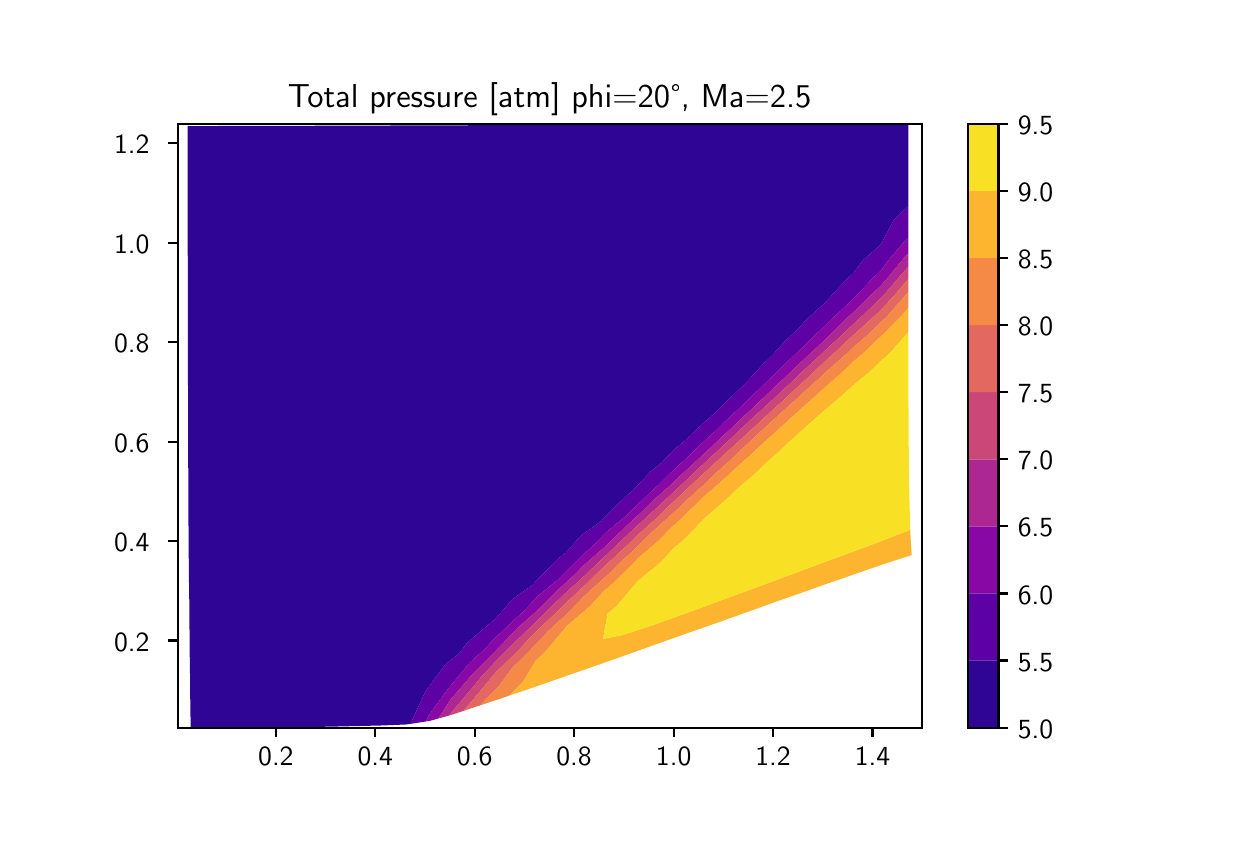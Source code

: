 \begingroup%
\makeatletter%
\begin{pgfpicture}%
\pgfpathrectangle{\pgfpointorigin}{\pgfqpoint{6.0in}{4.0in}}%
\pgfusepath{use as bounding box, clip}%
\begin{pgfscope}%
\pgfsetbuttcap%
\pgfsetmiterjoin%
\definecolor{currentfill}{rgb}{1.0,1.0,1.0}%
\pgfsetfillcolor{currentfill}%
\pgfsetlinewidth{0.0pt}%
\definecolor{currentstroke}{rgb}{1.0,1.0,1.0}%
\pgfsetstrokecolor{currentstroke}%
\pgfsetdash{}{0pt}%
\pgfpathmoveto{\pgfqpoint{0.0in}{0.0in}}%
\pgfpathlineto{\pgfqpoint{6.0in}{0.0in}}%
\pgfpathlineto{\pgfqpoint{6.0in}{4.0in}}%
\pgfpathlineto{\pgfqpoint{0.0in}{4.0in}}%
\pgfpathclose%
\pgfusepath{fill}%
\end{pgfscope}%
\begin{pgfscope}%
\pgfsetbuttcap%
\pgfsetmiterjoin%
\definecolor{currentfill}{rgb}{1.0,1.0,1.0}%
\pgfsetfillcolor{currentfill}%
\pgfsetlinewidth{0.0pt}%
\definecolor{currentstroke}{rgb}{0.0,0.0,0.0}%
\pgfsetstrokecolor{currentstroke}%
\pgfsetstrokeopacity{0.0}%
\pgfsetdash{}{0pt}%
\pgfpathmoveto{\pgfqpoint{0.75in}{0.5in}}%
\pgfpathlineto{\pgfqpoint{4.47in}{0.5in}}%
\pgfpathlineto{\pgfqpoint{4.47in}{3.52in}}%
\pgfpathlineto{\pgfqpoint{0.75in}{3.52in}}%
\pgfpathclose%
\pgfusepath{fill}%
\end{pgfscope}%
\begin{pgfscope}%
\pgfpathrectangle{\pgfqpoint{0.75in}{0.5in}}{\pgfqpoint{3.72in}{3.02in}}%
\pgfusepath{clip}%
\pgfsetbuttcap%
\pgfsetroundjoin%
\definecolor{currentfill}{rgb}{0.179,0.019,0.584}%
\pgfsetfillcolor{currentfill}%
\pgfsetlinewidth{0.0pt}%
\definecolor{currentstroke}{rgb}{0.0,0.0,0.0}%
\pgfsetstrokecolor{currentstroke}%
\pgfsetdash{}{0pt}%
\pgfpathmoveto{\pgfqpoint{0.813in}{0.624in}}%
\pgfpathlineto{\pgfqpoint{0.812in}{0.749in}}%
\pgfpathlineto{\pgfqpoint{0.81in}{0.877in}}%
\pgfpathlineto{\pgfqpoint{0.809in}{1.005in}}%
\pgfpathlineto{\pgfqpoint{0.808in}{1.134in}}%
\pgfpathlineto{\pgfqpoint{0.806in}{1.264in}}%
\pgfpathlineto{\pgfqpoint{0.805in}{1.394in}}%
\pgfpathlineto{\pgfqpoint{0.804in}{1.524in}}%
\pgfpathlineto{\pgfqpoint{0.804in}{1.653in}}%
\pgfpathlineto{\pgfqpoint{0.803in}{1.782in}}%
\pgfpathlineto{\pgfqpoint{0.802in}{1.91in}}%
\pgfpathlineto{\pgfqpoint{0.802in}{2.037in}}%
\pgfpathlineto{\pgfqpoint{0.802in}{2.163in}}%
\pgfpathlineto{\pgfqpoint{0.801in}{2.289in}}%
\pgfpathlineto{\pgfqpoint{0.801in}{2.414in}}%
\pgfpathlineto{\pgfqpoint{0.801in}{2.537in}}%
\pgfpathlineto{\pgfqpoint{0.801in}{2.661in}}%
\pgfpathlineto{\pgfqpoint{0.801in}{2.783in}}%
\pgfpathlineto{\pgfqpoint{0.8in}{2.905in}}%
\pgfpathlineto{\pgfqpoint{0.8in}{3.027in}}%
\pgfpathlineto{\pgfqpoint{0.8in}{3.148in}}%
\pgfpathlineto{\pgfqpoint{0.8in}{3.268in}}%
\pgfpathlineto{\pgfqpoint{0.8in}{3.388in}}%
\pgfpathlineto{\pgfqpoint{0.8in}{3.508in}}%
\pgfpathlineto{\pgfqpoint{0.914in}{3.508in}}%
\pgfpathlineto{\pgfqpoint{1.027in}{3.509in}}%
\pgfpathlineto{\pgfqpoint{1.141in}{3.509in}}%
\pgfpathlineto{\pgfqpoint{1.256in}{3.509in}}%
\pgfpathlineto{\pgfqpoint{1.371in}{3.509in}}%
\pgfpathlineto{\pgfqpoint{1.486in}{3.51in}}%
\pgfpathlineto{\pgfqpoint{1.602in}{3.51in}}%
\pgfpathlineto{\pgfqpoint{1.719in}{3.51in}}%
\pgfpathlineto{\pgfqpoint{1.836in}{3.511in}}%
\pgfpathlineto{\pgfqpoint{1.954in}{3.511in}}%
\pgfpathlineto{\pgfqpoint{2.073in}{3.512in}}%
\pgfpathlineto{\pgfqpoint{2.193in}{3.512in}}%
\pgfpathlineto{\pgfqpoint{2.314in}{3.513in}}%
\pgfpathlineto{\pgfqpoint{2.435in}{3.513in}}%
\pgfpathlineto{\pgfqpoint{2.558in}{3.514in}}%
\pgfpathlineto{\pgfqpoint{2.682in}{3.514in}}%
\pgfpathlineto{\pgfqpoint{2.807in}{3.515in}}%
\pgfpathlineto{\pgfqpoint{2.933in}{3.515in}}%
\pgfpathlineto{\pgfqpoint{3.06in}{3.516in}}%
\pgfpathlineto{\pgfqpoint{3.189in}{3.517in}}%
\pgfpathlineto{\pgfqpoint{3.319in}{3.517in}}%
\pgfpathlineto{\pgfqpoint{3.45in}{3.518in}}%
\pgfpathlineto{\pgfqpoint{3.583in}{3.518in}}%
\pgfpathlineto{\pgfqpoint{3.717in}{3.519in}}%
\pgfpathlineto{\pgfqpoint{3.852in}{3.519in}}%
\pgfpathlineto{\pgfqpoint{3.988in}{3.519in}}%
\pgfpathlineto{\pgfqpoint{4.126in}{3.52in}}%
\pgfpathlineto{\pgfqpoint{4.264in}{3.52in}}%
\pgfpathlineto{\pgfqpoint{4.403in}{3.52in}}%
\pgfpathlineto{\pgfqpoint{4.403in}{3.423in}}%
\pgfpathlineto{\pgfqpoint{4.403in}{3.327in}}%
\pgfpathlineto{\pgfqpoint{4.403in}{3.23in}}%
\pgfpathlineto{\pgfqpoint{4.403in}{3.133in}}%
\pgfpathlineto{\pgfqpoint{4.403in}{3.108in}}%
\pgfpathlineto{\pgfqpoint{4.329in}{3.036in}}%
\pgfpathlineto{\pgfqpoint{4.278in}{2.939in}}%
\pgfpathlineto{\pgfqpoint{4.264in}{2.914in}}%
\pgfpathlineto{\pgfqpoint{4.179in}{2.84in}}%
\pgfpathlineto{\pgfqpoint{4.126in}{2.77in}}%
\pgfpathlineto{\pgfqpoint{4.093in}{2.741in}}%
\pgfpathlineto{\pgfqpoint{4.002in}{2.641in}}%
\pgfpathlineto{\pgfqpoint{3.99in}{2.627in}}%
\pgfpathlineto{\pgfqpoint{3.89in}{2.537in}}%
\pgfpathlineto{\pgfqpoint{3.856in}{2.497in}}%
\pgfpathlineto{\pgfqpoint{3.783in}{2.43in}}%
\pgfpathlineto{\pgfqpoint{3.725in}{2.364in}}%
\pgfpathlineto{\pgfqpoint{3.68in}{2.321in}}%
\pgfpathlineto{\pgfqpoint{3.598in}{2.232in}}%
\pgfpathlineto{\pgfqpoint{3.573in}{2.207in}}%
\pgfpathlineto{\pgfqpoint{3.473in}{2.11in}}%
\pgfpathlineto{\pgfqpoint{3.451in}{2.087in}}%
\pgfpathlineto{\pgfqpoint{3.351in}{1.998in}}%
\pgfpathlineto{\pgfqpoint{3.314in}{1.959in}}%
\pgfpathlineto{\pgfqpoint{3.231in}{1.89in}}%
\pgfpathlineto{\pgfqpoint{3.168in}{1.823in}}%
\pgfpathlineto{\pgfqpoint{3.113in}{1.779in}}%
\pgfpathlineto{\pgfqpoint{3.022in}{1.682in}}%
\pgfpathlineto{\pgfqpoint{2.997in}{1.662in}}%
\pgfpathlineto{\pgfqpoint{2.882in}{1.549in}}%
\pgfpathlineto{\pgfqpoint{2.869in}{1.534in}}%
\pgfpathlineto{\pgfqpoint{2.765in}{1.459in}}%
\pgfpathlineto{\pgfqpoint{2.691in}{1.375in}}%
\pgfpathlineto{\pgfqpoint{2.651in}{1.345in}}%
\pgfpathlineto{\pgfqpoint{2.538in}{1.229in}}%
\pgfpathlineto{\pgfqpoint{2.526in}{1.214in}}%
\pgfpathlineto{\pgfqpoint{2.423in}{1.142in}}%
\pgfpathlineto{\pgfqpoint{2.338in}{1.042in}}%
\pgfpathlineto{\pgfqpoint{2.312in}{1.022in}}%
\pgfpathlineto{\pgfqpoint{2.199in}{0.926in}}%
\pgfpathlineto{\pgfqpoint{2.152in}{0.866in}}%
\pgfpathlineto{\pgfqpoint{2.09in}{0.819in}}%
\pgfpathlineto{\pgfqpoint{1.993in}{0.687in}}%
\pgfpathlineto{\pgfqpoint{1.989in}{0.682in}}%
\pgfpathlineto{\pgfqpoint{1.914in}{0.519in}}%
\pgfpathlineto{\pgfqpoint{1.894in}{0.516in}}%
\pgfpathlineto{\pgfqpoint{1.772in}{0.511in}}%
\pgfpathlineto{\pgfqpoint{1.645in}{0.508in}}%
\pgfpathlineto{\pgfqpoint{1.513in}{0.505in}}%
\pgfpathlineto{\pgfqpoint{1.377in}{0.503in}}%
\pgfpathlineto{\pgfqpoint{1.239in}{0.502in}}%
\pgfpathlineto{\pgfqpoint{1.098in}{0.501in}}%
\pgfpathlineto{\pgfqpoint{0.957in}{0.5in}}%
\pgfpathlineto{\pgfqpoint{0.815in}{0.5in}}%
\pgfpathclose%
\pgfusepath{fill}%
\end{pgfscope}%
\begin{pgfscope}%
\pgfpathrectangle{\pgfqpoint{0.75in}{0.5in}}{\pgfqpoint{3.72in}{3.02in}}%
\pgfusepath{clip}%
\pgfsetbuttcap%
\pgfsetroundjoin%
\definecolor{currentfill}{rgb}{0.363,0.003,0.649}%
\pgfsetfillcolor{currentfill}%
\pgfsetlinewidth{0.0pt}%
\definecolor{currentstroke}{rgb}{0.0,0.0,0.0}%
\pgfsetstrokecolor{currentstroke}%
\pgfsetdash{}{0pt}%
\pgfpathmoveto{\pgfqpoint{1.989in}{0.682in}}%
\pgfpathlineto{\pgfqpoint{1.993in}{0.687in}}%
\pgfpathlineto{\pgfqpoint{2.09in}{0.819in}}%
\pgfpathlineto{\pgfqpoint{2.152in}{0.866in}}%
\pgfpathlineto{\pgfqpoint{2.199in}{0.926in}}%
\pgfpathlineto{\pgfqpoint{2.312in}{1.022in}}%
\pgfpathlineto{\pgfqpoint{2.338in}{1.042in}}%
\pgfpathlineto{\pgfqpoint{2.423in}{1.142in}}%
\pgfpathlineto{\pgfqpoint{2.526in}{1.214in}}%
\pgfpathlineto{\pgfqpoint{2.538in}{1.229in}}%
\pgfpathlineto{\pgfqpoint{2.651in}{1.345in}}%
\pgfpathlineto{\pgfqpoint{2.691in}{1.375in}}%
\pgfpathlineto{\pgfqpoint{2.765in}{1.459in}}%
\pgfpathlineto{\pgfqpoint{2.869in}{1.534in}}%
\pgfpathlineto{\pgfqpoint{2.882in}{1.549in}}%
\pgfpathlineto{\pgfqpoint{2.997in}{1.662in}}%
\pgfpathlineto{\pgfqpoint{3.022in}{1.682in}}%
\pgfpathlineto{\pgfqpoint{3.113in}{1.779in}}%
\pgfpathlineto{\pgfqpoint{3.168in}{1.823in}}%
\pgfpathlineto{\pgfqpoint{3.231in}{1.89in}}%
\pgfpathlineto{\pgfqpoint{3.314in}{1.959in}}%
\pgfpathlineto{\pgfqpoint{3.351in}{1.998in}}%
\pgfpathlineto{\pgfqpoint{3.451in}{2.087in}}%
\pgfpathlineto{\pgfqpoint{3.473in}{2.11in}}%
\pgfpathlineto{\pgfqpoint{3.573in}{2.207in}}%
\pgfpathlineto{\pgfqpoint{3.598in}{2.232in}}%
\pgfpathlineto{\pgfqpoint{3.68in}{2.321in}}%
\pgfpathlineto{\pgfqpoint{3.725in}{2.364in}}%
\pgfpathlineto{\pgfqpoint{3.783in}{2.43in}}%
\pgfpathlineto{\pgfqpoint{3.856in}{2.497in}}%
\pgfpathlineto{\pgfqpoint{3.89in}{2.537in}}%
\pgfpathlineto{\pgfqpoint{3.99in}{2.627in}}%
\pgfpathlineto{\pgfqpoint{4.002in}{2.641in}}%
\pgfpathlineto{\pgfqpoint{4.093in}{2.741in}}%
\pgfpathlineto{\pgfqpoint{4.126in}{2.77in}}%
\pgfpathlineto{\pgfqpoint{4.179in}{2.84in}}%
\pgfpathlineto{\pgfqpoint{4.264in}{2.914in}}%
\pgfpathlineto{\pgfqpoint{4.278in}{2.939in}}%
\pgfpathlineto{\pgfqpoint{4.329in}{3.036in}}%
\pgfpathlineto{\pgfqpoint{4.403in}{3.108in}}%
\pgfpathlineto{\pgfqpoint{4.403in}{3.037in}}%
\pgfpathlineto{\pgfqpoint{4.403in}{2.952in}}%
\pgfpathlineto{\pgfqpoint{4.392in}{2.941in}}%
\pgfpathlineto{\pgfqpoint{4.309in}{2.844in}}%
\pgfpathlineto{\pgfqpoint{4.264in}{2.783in}}%
\pgfpathlineto{\pgfqpoint{4.224in}{2.746in}}%
\pgfpathlineto{\pgfqpoint{4.131in}{2.647in}}%
\pgfpathlineto{\pgfqpoint{4.127in}{2.643in}}%
\pgfpathlineto{\pgfqpoint{4.023in}{2.546in}}%
\pgfpathlineto{\pgfqpoint{3.991in}{2.514in}}%
\pgfpathlineto{\pgfqpoint{3.914in}{2.442in}}%
\pgfpathlineto{\pgfqpoint{3.858in}{2.386in}}%
\pgfpathlineto{\pgfqpoint{3.803in}{2.334in}}%
\pgfpathlineto{\pgfqpoint{3.728in}{2.26in}}%
\pgfpathlineto{\pgfqpoint{3.689in}{2.223in}}%
\pgfpathlineto{\pgfqpoint{3.602in}{2.139in}}%
\pgfpathlineto{\pgfqpoint{3.568in}{2.106in}}%
\pgfpathlineto{\pgfqpoint{3.478in}{2.023in}}%
\pgfpathlineto{\pgfqpoint{3.436in}{1.981in}}%
\pgfpathlineto{\pgfqpoint{3.358in}{1.91in}}%
\pgfpathlineto{\pgfqpoint{3.296in}{1.849in}}%
\pgfpathlineto{\pgfqpoint{3.239in}{1.798in}}%
\pgfpathlineto{\pgfqpoint{3.15in}{1.71in}}%
\pgfpathlineto{\pgfqpoint{3.122in}{1.685in}}%
\pgfpathlineto{\pgfqpoint{3.007in}{1.575in}}%
\pgfpathlineto{\pgfqpoint{2.995in}{1.562in}}%
\pgfpathlineto{\pgfqpoint{2.89in}{1.475in}}%
\pgfpathlineto{\pgfqpoint{2.824in}{1.406in}}%
\pgfpathlineto{\pgfqpoint{2.776in}{1.364in}}%
\pgfpathlineto{\pgfqpoint{2.662in}{1.251in}}%
\pgfpathlineto{\pgfqpoint{2.657in}{1.245in}}%
\pgfpathlineto{\pgfqpoint{2.547in}{1.155in}}%
\pgfpathlineto{\pgfqpoint{2.473in}{1.075in}}%
\pgfpathlineto{\pgfqpoint{2.435in}{1.041in}}%
\pgfpathlineto{\pgfqpoint{2.322in}{0.935in}}%
\pgfpathlineto{\pgfqpoint{2.291in}{0.898in}}%
\pgfpathlineto{\pgfqpoint{2.211in}{0.826in}}%
\pgfpathlineto{\pgfqpoint{2.12in}{0.716in}}%
\pgfpathlineto{\pgfqpoint{2.106in}{0.7in}}%
\pgfpathlineto{\pgfqpoint{2.006in}{0.563in}}%
\pgfpathlineto{\pgfqpoint{1.991in}{0.531in}}%
\pgfpathlineto{\pgfqpoint{1.914in}{0.519in}}%
\pgfpathclose%
\pgfusepath{fill}%
\end{pgfscope}%
\begin{pgfscope}%
\pgfpathrectangle{\pgfqpoint{0.75in}{0.5in}}{\pgfqpoint{3.72in}{3.02in}}%
\pgfusepath{clip}%
\pgfsetbuttcap%
\pgfsetroundjoin%
\definecolor{currentfill}{rgb}{0.535,0.031,0.65}%
\pgfsetfillcolor{currentfill}%
\pgfsetlinewidth{0.0pt}%
\definecolor{currentstroke}{rgb}{0.0,0.0,0.0}%
\pgfsetstrokecolor{currentstroke}%
\pgfsetdash{}{0pt}%
\pgfpathmoveto{\pgfqpoint{2.006in}{0.563in}}%
\pgfpathlineto{\pgfqpoint{2.106in}{0.7in}}%
\pgfpathlineto{\pgfqpoint{2.12in}{0.716in}}%
\pgfpathlineto{\pgfqpoint{2.211in}{0.826in}}%
\pgfpathlineto{\pgfqpoint{2.291in}{0.898in}}%
\pgfpathlineto{\pgfqpoint{2.322in}{0.935in}}%
\pgfpathlineto{\pgfqpoint{2.435in}{1.041in}}%
\pgfpathlineto{\pgfqpoint{2.473in}{1.075in}}%
\pgfpathlineto{\pgfqpoint{2.547in}{1.155in}}%
\pgfpathlineto{\pgfqpoint{2.657in}{1.245in}}%
\pgfpathlineto{\pgfqpoint{2.662in}{1.251in}}%
\pgfpathlineto{\pgfqpoint{2.776in}{1.364in}}%
\pgfpathlineto{\pgfqpoint{2.824in}{1.406in}}%
\pgfpathlineto{\pgfqpoint{2.89in}{1.475in}}%
\pgfpathlineto{\pgfqpoint{2.995in}{1.562in}}%
\pgfpathlineto{\pgfqpoint{3.007in}{1.575in}}%
\pgfpathlineto{\pgfqpoint{3.122in}{1.685in}}%
\pgfpathlineto{\pgfqpoint{3.15in}{1.71in}}%
\pgfpathlineto{\pgfqpoint{3.239in}{1.798in}}%
\pgfpathlineto{\pgfqpoint{3.296in}{1.849in}}%
\pgfpathlineto{\pgfqpoint{3.358in}{1.91in}}%
\pgfpathlineto{\pgfqpoint{3.436in}{1.981in}}%
\pgfpathlineto{\pgfqpoint{3.478in}{2.023in}}%
\pgfpathlineto{\pgfqpoint{3.568in}{2.106in}}%
\pgfpathlineto{\pgfqpoint{3.602in}{2.139in}}%
\pgfpathlineto{\pgfqpoint{3.689in}{2.223in}}%
\pgfpathlineto{\pgfqpoint{3.728in}{2.26in}}%
\pgfpathlineto{\pgfqpoint{3.803in}{2.334in}}%
\pgfpathlineto{\pgfqpoint{3.858in}{2.386in}}%
\pgfpathlineto{\pgfqpoint{3.914in}{2.442in}}%
\pgfpathlineto{\pgfqpoint{3.991in}{2.514in}}%
\pgfpathlineto{\pgfqpoint{4.023in}{2.546in}}%
\pgfpathlineto{\pgfqpoint{4.127in}{2.643in}}%
\pgfpathlineto{\pgfqpoint{4.131in}{2.647in}}%
\pgfpathlineto{\pgfqpoint{4.224in}{2.746in}}%
\pgfpathlineto{\pgfqpoint{4.264in}{2.783in}}%
\pgfpathlineto{\pgfqpoint{4.309in}{2.844in}}%
\pgfpathlineto{\pgfqpoint{4.392in}{2.941in}}%
\pgfpathlineto{\pgfqpoint{4.403in}{2.952in}}%
\pgfpathlineto{\pgfqpoint{4.403in}{2.941in}}%
\pgfpathlineto{\pgfqpoint{4.403in}{2.872in}}%
\pgfpathlineto{\pgfqpoint{4.379in}{2.845in}}%
\pgfpathlineto{\pgfqpoint{4.299in}{2.748in}}%
\pgfpathlineto{\pgfqpoint{4.264in}{2.708in}}%
\pgfpathlineto{\pgfqpoint{4.202in}{2.65in}}%
\pgfpathlineto{\pgfqpoint{4.127in}{2.576in}}%
\pgfpathlineto{\pgfqpoint{4.099in}{2.55in}}%
\pgfpathlineto{\pgfqpoint{3.996in}{2.448in}}%
\pgfpathlineto{\pgfqpoint{3.992in}{2.444in}}%
\pgfpathlineto{\pgfqpoint{3.883in}{2.343in}}%
\pgfpathlineto{\pgfqpoint{3.859in}{2.32in}}%
\pgfpathlineto{\pgfqpoint{3.767in}{2.233in}}%
\pgfpathlineto{\pgfqpoint{3.73in}{2.198in}}%
\pgfpathlineto{\pgfqpoint{3.645in}{2.117in}}%
\pgfpathlineto{\pgfqpoint{3.605in}{2.08in}}%
\pgfpathlineto{\pgfqpoint{3.516in}{1.995in}}%
\pgfpathlineto{\pgfqpoint{3.482in}{1.964in}}%
\pgfpathlineto{\pgfqpoint{3.379in}{1.866in}}%
\pgfpathlineto{\pgfqpoint{3.362in}{1.851in}}%
\pgfpathlineto{\pgfqpoint{3.244in}{1.742in}}%
\pgfpathlineto{\pgfqpoint{3.23in}{1.727in}}%
\pgfpathlineto{\pgfqpoint{3.128in}{1.636in}}%
\pgfpathlineto{\pgfqpoint{3.071in}{1.58in}}%
\pgfpathlineto{\pgfqpoint{3.012in}{1.526in}}%
\pgfpathlineto{\pgfqpoint{2.91in}{1.427in}}%
\pgfpathlineto{\pgfqpoint{2.898in}{1.415in}}%
\pgfpathlineto{\pgfqpoint{2.782in}{1.313in}}%
\pgfpathlineto{\pgfqpoint{2.734in}{1.264in}}%
\pgfpathlineto{\pgfqpoint{2.668in}{1.204in}}%
\pgfpathlineto{\pgfqpoint{2.56in}{1.096in}}%
\pgfpathlineto{\pgfqpoint{2.555in}{1.092in}}%
\pgfpathlineto{\pgfqpoint{2.441in}{0.99in}}%
\pgfpathlineto{\pgfqpoint{2.375in}{0.92in}}%
\pgfpathlineto{\pgfqpoint{2.33in}{0.874in}}%
\pgfpathlineto{\pgfqpoint{2.22in}{0.763in}}%
\pgfpathlineto{\pgfqpoint{2.197in}{0.736in}}%
\pgfpathlineto{\pgfqpoint{2.114in}{0.64in}}%
\pgfpathlineto{\pgfqpoint{2.054in}{0.546in}}%
\pgfpathlineto{\pgfqpoint{2.011in}{0.534in}}%
\pgfpathlineto{\pgfqpoint{1.991in}{0.531in}}%
\pgfpathclose%
\pgfusepath{fill}%
\end{pgfscope}%
\begin{pgfscope}%
\pgfpathrectangle{\pgfqpoint{0.75in}{0.5in}}{\pgfqpoint{3.72in}{3.02in}}%
\pgfusepath{clip}%
\pgfsetbuttcap%
\pgfsetroundjoin%
\definecolor{currentfill}{rgb}{0.679,0.152,0.575}%
\pgfsetfillcolor{currentfill}%
\pgfsetlinewidth{0.0pt}%
\definecolor{currentstroke}{rgb}{0.0,0.0,0.0}%
\pgfsetstrokecolor{currentstroke}%
\pgfsetdash{}{0pt}%
\pgfpathmoveto{\pgfqpoint{2.114in}{0.64in}}%
\pgfpathlineto{\pgfqpoint{2.197in}{0.736in}}%
\pgfpathlineto{\pgfqpoint{2.22in}{0.763in}}%
\pgfpathlineto{\pgfqpoint{2.33in}{0.874in}}%
\pgfpathlineto{\pgfqpoint{2.375in}{0.92in}}%
\pgfpathlineto{\pgfqpoint{2.441in}{0.99in}}%
\pgfpathlineto{\pgfqpoint{2.555in}{1.092in}}%
\pgfpathlineto{\pgfqpoint{2.56in}{1.096in}}%
\pgfpathlineto{\pgfqpoint{2.668in}{1.204in}}%
\pgfpathlineto{\pgfqpoint{2.734in}{1.264in}}%
\pgfpathlineto{\pgfqpoint{2.782in}{1.313in}}%
\pgfpathlineto{\pgfqpoint{2.898in}{1.415in}}%
\pgfpathlineto{\pgfqpoint{2.91in}{1.427in}}%
\pgfpathlineto{\pgfqpoint{3.012in}{1.526in}}%
\pgfpathlineto{\pgfqpoint{3.071in}{1.58in}}%
\pgfpathlineto{\pgfqpoint{3.128in}{1.636in}}%
\pgfpathlineto{\pgfqpoint{3.23in}{1.727in}}%
\pgfpathlineto{\pgfqpoint{3.244in}{1.742in}}%
\pgfpathlineto{\pgfqpoint{3.362in}{1.851in}}%
\pgfpathlineto{\pgfqpoint{3.379in}{1.866in}}%
\pgfpathlineto{\pgfqpoint{3.482in}{1.964in}}%
\pgfpathlineto{\pgfqpoint{3.516in}{1.995in}}%
\pgfpathlineto{\pgfqpoint{3.605in}{2.08in}}%
\pgfpathlineto{\pgfqpoint{3.645in}{2.117in}}%
\pgfpathlineto{\pgfqpoint{3.73in}{2.198in}}%
\pgfpathlineto{\pgfqpoint{3.767in}{2.233in}}%
\pgfpathlineto{\pgfqpoint{3.859in}{2.32in}}%
\pgfpathlineto{\pgfqpoint{3.883in}{2.343in}}%
\pgfpathlineto{\pgfqpoint{3.992in}{2.444in}}%
\pgfpathlineto{\pgfqpoint{3.996in}{2.448in}}%
\pgfpathlineto{\pgfqpoint{4.099in}{2.55in}}%
\pgfpathlineto{\pgfqpoint{4.127in}{2.576in}}%
\pgfpathlineto{\pgfqpoint{4.202in}{2.65in}}%
\pgfpathlineto{\pgfqpoint{4.264in}{2.708in}}%
\pgfpathlineto{\pgfqpoint{4.299in}{2.748in}}%
\pgfpathlineto{\pgfqpoint{4.379in}{2.845in}}%
\pgfpathlineto{\pgfqpoint{4.403in}{2.872in}}%
\pgfpathlineto{\pgfqpoint{4.403in}{2.845in}}%
\pgfpathlineto{\pgfqpoint{4.403in}{2.805in}}%
\pgfpathlineto{\pgfqpoint{4.354in}{2.749in}}%
\pgfpathlineto{\pgfqpoint{4.271in}{2.652in}}%
\pgfpathlineto{\pgfqpoint{4.264in}{2.646in}}%
\pgfpathlineto{\pgfqpoint{4.167in}{2.553in}}%
\pgfpathlineto{\pgfqpoint{4.127in}{2.517in}}%
\pgfpathlineto{\pgfqpoint{4.059in}{2.452in}}%
\pgfpathlineto{\pgfqpoint{3.992in}{2.391in}}%
\pgfpathlineto{\pgfqpoint{3.947in}{2.348in}}%
\pgfpathlineto{\pgfqpoint{3.86in}{2.268in}}%
\pgfpathlineto{\pgfqpoint{3.832in}{2.24in}}%
\pgfpathlineto{\pgfqpoint{3.732in}{2.147in}}%
\pgfpathlineto{\pgfqpoint{3.711in}{2.127in}}%
\pgfpathlineto{\pgfqpoint{3.607in}{2.032in}}%
\pgfpathlineto{\pgfqpoint{3.581in}{2.007in}}%
\pgfpathlineto{\pgfqpoint{3.486in}{1.918in}}%
\pgfpathlineto{\pgfqpoint{3.444in}{1.879in}}%
\pgfpathlineto{\pgfqpoint{3.366in}{1.807in}}%
\pgfpathlineto{\pgfqpoint{3.298in}{1.742in}}%
\pgfpathlineto{\pgfqpoint{3.249in}{1.696in}}%
\pgfpathlineto{\pgfqpoint{3.143in}{1.597in}}%
\pgfpathlineto{\pgfqpoint{3.133in}{1.588in}}%
\pgfpathlineto{\pgfqpoint{3.018in}{1.482in}}%
\pgfpathlineto{\pgfqpoint{2.978in}{1.444in}}%
\pgfpathlineto{\pgfqpoint{2.903in}{1.373in}}%
\pgfpathlineto{\pgfqpoint{2.808in}{1.283in}}%
\pgfpathlineto{\pgfqpoint{2.789in}{1.264in}}%
\pgfpathlineto{\pgfqpoint{2.674in}{1.159in}}%
\pgfpathlineto{\pgfqpoint{2.629in}{1.115in}}%
\pgfpathlineto{\pgfqpoint{2.561in}{1.048in}}%
\pgfpathlineto{\pgfqpoint{2.448in}{0.939in}}%
\pgfpathlineto{\pgfqpoint{2.448in}{0.939in}}%
\pgfpathlineto{\pgfqpoint{2.336in}{0.827in}}%
\pgfpathlineto{\pgfqpoint{2.269in}{0.756in}}%
\pgfpathlineto{\pgfqpoint{2.228in}{0.705in}}%
\pgfpathlineto{\pgfqpoint{2.123in}{0.581in}}%
\pgfpathlineto{\pgfqpoint{2.111in}{0.562in}}%
\pgfpathlineto{\pgfqpoint{2.054in}{0.546in}}%
\pgfpathclose%
\pgfusepath{fill}%
\end{pgfscope}%
\begin{pgfscope}%
\pgfpathrectangle{\pgfqpoint{0.75in}{0.5in}}{\pgfqpoint{3.72in}{3.02in}}%
\pgfusepath{clip}%
\pgfsetbuttcap%
\pgfsetroundjoin%
\definecolor{currentfill}{rgb}{0.798,0.28,0.47}%
\pgfsetfillcolor{currentfill}%
\pgfsetlinewidth{0.0pt}%
\definecolor{currentstroke}{rgb}{0.0,0.0,0.0}%
\pgfsetstrokecolor{currentstroke}%
\pgfsetdash{}{0pt}%
\pgfpathmoveto{\pgfqpoint{2.123in}{0.581in}}%
\pgfpathlineto{\pgfqpoint{2.228in}{0.705in}}%
\pgfpathlineto{\pgfqpoint{2.269in}{0.756in}}%
\pgfpathlineto{\pgfqpoint{2.336in}{0.827in}}%
\pgfpathlineto{\pgfqpoint{2.448in}{0.939in}}%
\pgfpathlineto{\pgfqpoint{2.448in}{0.939in}}%
\pgfpathlineto{\pgfqpoint{2.561in}{1.048in}}%
\pgfpathlineto{\pgfqpoint{2.629in}{1.115in}}%
\pgfpathlineto{\pgfqpoint{2.674in}{1.159in}}%
\pgfpathlineto{\pgfqpoint{2.789in}{1.264in}}%
\pgfpathlineto{\pgfqpoint{2.808in}{1.283in}}%
\pgfpathlineto{\pgfqpoint{2.903in}{1.373in}}%
\pgfpathlineto{\pgfqpoint{2.978in}{1.444in}}%
\pgfpathlineto{\pgfqpoint{3.018in}{1.482in}}%
\pgfpathlineto{\pgfqpoint{3.133in}{1.588in}}%
\pgfpathlineto{\pgfqpoint{3.143in}{1.597in}}%
\pgfpathlineto{\pgfqpoint{3.249in}{1.696in}}%
\pgfpathlineto{\pgfqpoint{3.298in}{1.742in}}%
\pgfpathlineto{\pgfqpoint{3.366in}{1.807in}}%
\pgfpathlineto{\pgfqpoint{3.444in}{1.879in}}%
\pgfpathlineto{\pgfqpoint{3.486in}{1.918in}}%
\pgfpathlineto{\pgfqpoint{3.581in}{2.007in}}%
\pgfpathlineto{\pgfqpoint{3.607in}{2.032in}}%
\pgfpathlineto{\pgfqpoint{3.711in}{2.127in}}%
\pgfpathlineto{\pgfqpoint{3.732in}{2.147in}}%
\pgfpathlineto{\pgfqpoint{3.832in}{2.24in}}%
\pgfpathlineto{\pgfqpoint{3.86in}{2.268in}}%
\pgfpathlineto{\pgfqpoint{3.947in}{2.348in}}%
\pgfpathlineto{\pgfqpoint{3.992in}{2.391in}}%
\pgfpathlineto{\pgfqpoint{4.059in}{2.452in}}%
\pgfpathlineto{\pgfqpoint{4.127in}{2.517in}}%
\pgfpathlineto{\pgfqpoint{4.167in}{2.553in}}%
\pgfpathlineto{\pgfqpoint{4.264in}{2.646in}}%
\pgfpathlineto{\pgfqpoint{4.271in}{2.652in}}%
\pgfpathlineto{\pgfqpoint{4.354in}{2.749in}}%
\pgfpathlineto{\pgfqpoint{4.403in}{2.805in}}%
\pgfpathlineto{\pgfqpoint{4.403in}{2.75in}}%
\pgfpathlineto{\pgfqpoint{4.403in}{2.743in}}%
\pgfpathlineto{\pgfqpoint{4.327in}{2.654in}}%
\pgfpathlineto{\pgfqpoint{4.265in}{2.588in}}%
\pgfpathlineto{\pgfqpoint{4.231in}{2.556in}}%
\pgfpathlineto{\pgfqpoint{4.128in}{2.462in}}%
\pgfpathlineto{\pgfqpoint{4.122in}{2.457in}}%
\pgfpathlineto{\pgfqpoint{4.012in}{2.354in}}%
\pgfpathlineto{\pgfqpoint{3.993in}{2.337in}}%
\pgfpathlineto{\pgfqpoint{3.899in}{2.248in}}%
\pgfpathlineto{\pgfqpoint{3.862in}{2.215in}}%
\pgfpathlineto{\pgfqpoint{3.778in}{2.136in}}%
\pgfpathlineto{\pgfqpoint{3.734in}{2.097in}}%
\pgfpathlineto{\pgfqpoint{3.649in}{2.018in}}%
\pgfpathlineto{\pgfqpoint{3.61in}{1.982in}}%
\pgfpathlineto{\pgfqpoint{3.512in}{1.892in}}%
\pgfpathlineto{\pgfqpoint{3.489in}{1.871in}}%
\pgfpathlineto{\pgfqpoint{3.371in}{1.763in}}%
\pgfpathlineto{\pgfqpoint{3.364in}{1.757in}}%
\pgfpathlineto{\pgfqpoint{3.254in}{1.653in}}%
\pgfpathlineto{\pgfqpoint{3.212in}{1.614in}}%
\pgfpathlineto{\pgfqpoint{3.139in}{1.543in}}%
\pgfpathlineto{\pgfqpoint{3.049in}{1.462in}}%
\pgfpathlineto{\pgfqpoint{3.023in}{1.436in}}%
\pgfpathlineto{\pgfqpoint{2.909in}{1.33in}}%
\pgfpathlineto{\pgfqpoint{2.878in}{1.302in}}%
\pgfpathlineto{\pgfqpoint{2.795in}{1.22in}}%
\pgfpathlineto{\pgfqpoint{2.702in}{1.134in}}%
\pgfpathlineto{\pgfqpoint{2.681in}{1.112in}}%
\pgfpathlineto{\pgfqpoint{2.567in}{1.004in}}%
\pgfpathlineto{\pgfqpoint{2.52in}{0.959in}}%
\pgfpathlineto{\pgfqpoint{2.455in}{0.888in}}%
\pgfpathlineto{\pgfqpoint{2.343in}{0.779in}}%
\pgfpathlineto{\pgfqpoint{2.339in}{0.775in}}%
\pgfpathlineto{\pgfqpoint{2.236in}{0.651in}}%
\pgfpathlineto{\pgfqpoint{2.18in}{0.584in}}%
\pgfpathlineto{\pgfqpoint{2.125in}{0.566in}}%
\pgfpathlineto{\pgfqpoint{2.111in}{0.562in}}%
\pgfpathclose%
\pgfusepath{fill}%
\end{pgfscope}%
\begin{pgfscope}%
\pgfpathrectangle{\pgfqpoint{0.75in}{0.5in}}{\pgfqpoint{3.72in}{3.02in}}%
\pgfusepath{clip}%
\pgfsetbuttcap%
\pgfsetroundjoin%
\definecolor{currentfill}{rgb}{0.89,0.406,0.373}%
\pgfsetfillcolor{currentfill}%
\pgfsetlinewidth{0.0pt}%
\definecolor{currentstroke}{rgb}{0.0,0.0,0.0}%
\pgfsetstrokecolor{currentstroke}%
\pgfsetdash{}{0pt}%
\pgfpathmoveto{\pgfqpoint{2.236in}{0.651in}}%
\pgfpathlineto{\pgfqpoint{2.339in}{0.775in}}%
\pgfpathlineto{\pgfqpoint{2.343in}{0.779in}}%
\pgfpathlineto{\pgfqpoint{2.455in}{0.888in}}%
\pgfpathlineto{\pgfqpoint{2.52in}{0.959in}}%
\pgfpathlineto{\pgfqpoint{2.567in}{1.004in}}%
\pgfpathlineto{\pgfqpoint{2.681in}{1.112in}}%
\pgfpathlineto{\pgfqpoint{2.702in}{1.134in}}%
\pgfpathlineto{\pgfqpoint{2.795in}{1.22in}}%
\pgfpathlineto{\pgfqpoint{2.878in}{1.302in}}%
\pgfpathlineto{\pgfqpoint{2.909in}{1.33in}}%
\pgfpathlineto{\pgfqpoint{3.023in}{1.436in}}%
\pgfpathlineto{\pgfqpoint{3.049in}{1.462in}}%
\pgfpathlineto{\pgfqpoint{3.139in}{1.543in}}%
\pgfpathlineto{\pgfqpoint{3.212in}{1.614in}}%
\pgfpathlineto{\pgfqpoint{3.254in}{1.653in}}%
\pgfpathlineto{\pgfqpoint{3.364in}{1.757in}}%
\pgfpathlineto{\pgfqpoint{3.371in}{1.763in}}%
\pgfpathlineto{\pgfqpoint{3.489in}{1.871in}}%
\pgfpathlineto{\pgfqpoint{3.512in}{1.892in}}%
\pgfpathlineto{\pgfqpoint{3.61in}{1.982in}}%
\pgfpathlineto{\pgfqpoint{3.649in}{2.018in}}%
\pgfpathlineto{\pgfqpoint{3.734in}{2.097in}}%
\pgfpathlineto{\pgfqpoint{3.778in}{2.136in}}%
\pgfpathlineto{\pgfqpoint{3.862in}{2.215in}}%
\pgfpathlineto{\pgfqpoint{3.899in}{2.248in}}%
\pgfpathlineto{\pgfqpoint{3.993in}{2.337in}}%
\pgfpathlineto{\pgfqpoint{4.012in}{2.354in}}%
\pgfpathlineto{\pgfqpoint{4.122in}{2.457in}}%
\pgfpathlineto{\pgfqpoint{4.128in}{2.462in}}%
\pgfpathlineto{\pgfqpoint{4.231in}{2.556in}}%
\pgfpathlineto{\pgfqpoint{4.265in}{2.588in}}%
\pgfpathlineto{\pgfqpoint{4.327in}{2.654in}}%
\pgfpathlineto{\pgfqpoint{4.403in}{2.743in}}%
\pgfpathlineto{\pgfqpoint{4.403in}{2.678in}}%
\pgfpathlineto{\pgfqpoint{4.383in}{2.655in}}%
\pgfpathlineto{\pgfqpoint{4.298in}{2.558in}}%
\pgfpathlineto{\pgfqpoint{4.265in}{2.526in}}%
\pgfpathlineto{\pgfqpoint{4.196in}{2.46in}}%
\pgfpathlineto{\pgfqpoint{4.128in}{2.402in}}%
\pgfpathlineto{\pgfqpoint{4.083in}{2.359in}}%
\pgfpathlineto{\pgfqpoint{3.994in}{2.281in}}%
\pgfpathlineto{\pgfqpoint{3.967in}{2.255in}}%
\pgfpathlineto{\pgfqpoint{3.864in}{2.162in}}%
\pgfpathlineto{\pgfqpoint{3.846in}{2.145in}}%
\pgfpathlineto{\pgfqpoint{3.737in}{2.047in}}%
\pgfpathlineto{\pgfqpoint{3.718in}{2.03in}}%
\pgfpathlineto{\pgfqpoint{3.614in}{1.933in}}%
\pgfpathlineto{\pgfqpoint{3.585in}{1.906in}}%
\pgfpathlineto{\pgfqpoint{3.494in}{1.82in}}%
\pgfpathlineto{\pgfqpoint{3.442in}{1.774in}}%
\pgfpathlineto{\pgfqpoint{3.376in}{1.71in}}%
\pgfpathlineto{\pgfqpoint{3.289in}{1.632in}}%
\pgfpathlineto{\pgfqpoint{3.26in}{1.603in}}%
\pgfpathlineto{\pgfqpoint{3.144in}{1.498in}}%
\pgfpathlineto{\pgfqpoint{3.125in}{1.481in}}%
\pgfpathlineto{\pgfqpoint{3.03in}{1.387in}}%
\pgfpathlineto{\pgfqpoint{2.958in}{1.323in}}%
\pgfpathlineto{\pgfqpoint{2.916in}{1.279in}}%
\pgfpathlineto{\pgfqpoint{2.801in}{1.175in}}%
\pgfpathlineto{\pgfqpoint{2.78in}{1.156in}}%
\pgfpathlineto{\pgfqpoint{2.688in}{1.061in}}%
\pgfpathlineto{\pgfqpoint{2.6in}{0.981in}}%
\pgfpathlineto{\pgfqpoint{2.575in}{0.951in}}%
\pgfpathlineto{\pgfqpoint{2.462in}{0.837in}}%
\pgfpathlineto{\pgfqpoint{2.425in}{0.801in}}%
\pgfpathlineto{\pgfqpoint{2.354in}{0.706in}}%
\pgfpathlineto{\pgfqpoint{2.261in}{0.611in}}%
\pgfpathlineto{\pgfqpoint{2.242in}{0.605in}}%
\pgfpathlineto{\pgfqpoint{2.18in}{0.584in}}%
\pgfpathclose%
\pgfusepath{fill}%
\end{pgfscope}%
\begin{pgfscope}%
\pgfpathrectangle{\pgfqpoint{0.75in}{0.5in}}{\pgfqpoint{3.72in}{3.02in}}%
\pgfusepath{clip}%
\pgfsetbuttcap%
\pgfsetroundjoin%
\definecolor{currentfill}{rgb}{0.959,0.543,0.279}%
\pgfsetfillcolor{currentfill}%
\pgfsetlinewidth{0.0pt}%
\definecolor{currentstroke}{rgb}{0.0,0.0,0.0}%
\pgfsetstrokecolor{currentstroke}%
\pgfsetdash{}{0pt}%
\pgfpathmoveto{\pgfqpoint{2.354in}{0.706in}}%
\pgfpathlineto{\pgfqpoint{2.425in}{0.801in}}%
\pgfpathlineto{\pgfqpoint{2.462in}{0.837in}}%
\pgfpathlineto{\pgfqpoint{2.575in}{0.951in}}%
\pgfpathlineto{\pgfqpoint{2.6in}{0.981in}}%
\pgfpathlineto{\pgfqpoint{2.688in}{1.061in}}%
\pgfpathlineto{\pgfqpoint{2.78in}{1.156in}}%
\pgfpathlineto{\pgfqpoint{2.801in}{1.175in}}%
\pgfpathlineto{\pgfqpoint{2.916in}{1.279in}}%
\pgfpathlineto{\pgfqpoint{2.958in}{1.323in}}%
\pgfpathlineto{\pgfqpoint{3.03in}{1.387in}}%
\pgfpathlineto{\pgfqpoint{3.125in}{1.481in}}%
\pgfpathlineto{\pgfqpoint{3.144in}{1.498in}}%
\pgfpathlineto{\pgfqpoint{3.26in}{1.603in}}%
\pgfpathlineto{\pgfqpoint{3.289in}{1.632in}}%
\pgfpathlineto{\pgfqpoint{3.376in}{1.71in}}%
\pgfpathlineto{\pgfqpoint{3.442in}{1.774in}}%
\pgfpathlineto{\pgfqpoint{3.494in}{1.82in}}%
\pgfpathlineto{\pgfqpoint{3.585in}{1.906in}}%
\pgfpathlineto{\pgfqpoint{3.614in}{1.933in}}%
\pgfpathlineto{\pgfqpoint{3.718in}{2.03in}}%
\pgfpathlineto{\pgfqpoint{3.737in}{2.047in}}%
\pgfpathlineto{\pgfqpoint{3.846in}{2.145in}}%
\pgfpathlineto{\pgfqpoint{3.864in}{2.162in}}%
\pgfpathlineto{\pgfqpoint{3.967in}{2.255in}}%
\pgfpathlineto{\pgfqpoint{3.994in}{2.281in}}%
\pgfpathlineto{\pgfqpoint{4.083in}{2.359in}}%
\pgfpathlineto{\pgfqpoint{4.128in}{2.402in}}%
\pgfpathlineto{\pgfqpoint{4.196in}{2.46in}}%
\pgfpathlineto{\pgfqpoint{4.265in}{2.526in}}%
\pgfpathlineto{\pgfqpoint{4.298in}{2.558in}}%
\pgfpathlineto{\pgfqpoint{4.383in}{2.655in}}%
\pgfpathlineto{\pgfqpoint{4.403in}{2.678in}}%
\pgfpathlineto{\pgfqpoint{4.403in}{2.655in}}%
\pgfpathlineto{\pgfqpoint{4.403in}{2.6in}}%
\pgfpathlineto{\pgfqpoint{4.371in}{2.561in}}%
\pgfpathlineto{\pgfqpoint{4.275in}{2.464in}}%
\pgfpathlineto{\pgfqpoint{4.265in}{2.455in}}%
\pgfpathlineto{\pgfqpoint{4.17in}{2.365in}}%
\pgfpathlineto{\pgfqpoint{4.129in}{2.331in}}%
\pgfpathlineto{\pgfqpoint{4.058in}{2.263in}}%
\pgfpathlineto{\pgfqpoint{3.996in}{2.21in}}%
\pgfpathlineto{\pgfqpoint{3.938in}{2.157in}}%
\pgfpathlineto{\pgfqpoint{3.866in}{2.093in}}%
\pgfpathlineto{\pgfqpoint{3.812in}{2.044in}}%
\pgfpathlineto{\pgfqpoint{3.741in}{1.979in}}%
\pgfpathlineto{\pgfqpoint{3.679in}{1.924in}}%
\pgfpathlineto{\pgfqpoint{3.619in}{1.867in}}%
\pgfpathlineto{\pgfqpoint{3.536in}{1.794in}}%
\pgfpathlineto{\pgfqpoint{3.5in}{1.759in}}%
\pgfpathlineto{\pgfqpoint{3.382in}{1.656in}}%
\pgfpathlineto{\pgfqpoint{3.379in}{1.654in}}%
\pgfpathlineto{\pgfqpoint{3.267in}{1.543in}}%
\pgfpathlineto{\pgfqpoint{3.226in}{1.507in}}%
\pgfpathlineto{\pgfqpoint{3.153in}{1.433in}}%
\pgfpathlineto{\pgfqpoint{3.054in}{1.349in}}%
\pgfpathlineto{\pgfqpoint{3.038in}{1.331in}}%
\pgfpathlineto{\pgfqpoint{2.925in}{1.22in}}%
\pgfpathlineto{\pgfqpoint{2.883in}{1.185in}}%
\pgfpathlineto{\pgfqpoint{2.812in}{1.107in}}%
\pgfpathlineto{\pgfqpoint{2.697in}{1.009in}}%
\pgfpathlineto{\pgfqpoint{2.696in}{1.008in}}%
\pgfpathlineto{\pgfqpoint{2.586in}{0.877in}}%
\pgfpathlineto{\pgfqpoint{2.541in}{0.836in}}%
\pgfpathlineto{\pgfqpoint{2.479in}{0.733in}}%
\pgfpathlineto{\pgfqpoint{2.409in}{0.661in}}%
\pgfpathlineto{\pgfqpoint{2.363in}{0.645in}}%
\pgfpathlineto{\pgfqpoint{2.261in}{0.611in}}%
\pgfpathclose%
\pgfusepath{fill}%
\end{pgfscope}%
\begin{pgfscope}%
\pgfpathrectangle{\pgfqpoint{0.75in}{0.5in}}{\pgfqpoint{3.72in}{3.02in}}%
\pgfusepath{clip}%
\pgfsetbuttcap%
\pgfsetroundjoin%
\definecolor{currentfill}{rgb}{0.994,0.705,0.183}%
\pgfsetfillcolor{currentfill}%
\pgfsetlinewidth{0.0pt}%
\definecolor{currentstroke}{rgb}{0.0,0.0,0.0}%
\pgfsetstrokecolor{currentstroke}%
\pgfsetdash{}{0pt}%
\pgfpathmoveto{\pgfqpoint{2.479in}{0.733in}}%
\pgfpathlineto{\pgfqpoint{2.541in}{0.836in}}%
\pgfpathlineto{\pgfqpoint{2.586in}{0.877in}}%
\pgfpathlineto{\pgfqpoint{2.696in}{1.008in}}%
\pgfpathlineto{\pgfqpoint{2.697in}{1.009in}}%
\pgfpathlineto{\pgfqpoint{2.812in}{1.107in}}%
\pgfpathlineto{\pgfqpoint{2.883in}{1.185in}}%
\pgfpathlineto{\pgfqpoint{2.925in}{1.22in}}%
\pgfpathlineto{\pgfqpoint{3.038in}{1.331in}}%
\pgfpathlineto{\pgfqpoint{3.054in}{1.349in}}%
\pgfpathlineto{\pgfqpoint{3.153in}{1.433in}}%
\pgfpathlineto{\pgfqpoint{3.226in}{1.507in}}%
\pgfpathlineto{\pgfqpoint{3.267in}{1.543in}}%
\pgfpathlineto{\pgfqpoint{3.379in}{1.654in}}%
\pgfpathlineto{\pgfqpoint{3.382in}{1.656in}}%
\pgfpathlineto{\pgfqpoint{3.5in}{1.759in}}%
\pgfpathlineto{\pgfqpoint{3.536in}{1.794in}}%
\pgfpathlineto{\pgfqpoint{3.619in}{1.867in}}%
\pgfpathlineto{\pgfqpoint{3.679in}{1.924in}}%
\pgfpathlineto{\pgfqpoint{3.741in}{1.979in}}%
\pgfpathlineto{\pgfqpoint{3.812in}{2.044in}}%
\pgfpathlineto{\pgfqpoint{3.866in}{2.093in}}%
\pgfpathlineto{\pgfqpoint{3.938in}{2.157in}}%
\pgfpathlineto{\pgfqpoint{3.996in}{2.21in}}%
\pgfpathlineto{\pgfqpoint{4.058in}{2.263in}}%
\pgfpathlineto{\pgfqpoint{4.129in}{2.331in}}%
\pgfpathlineto{\pgfqpoint{4.17in}{2.365in}}%
\pgfpathlineto{\pgfqpoint{4.265in}{2.455in}}%
\pgfpathlineto{\pgfqpoint{4.275in}{2.464in}}%
\pgfpathlineto{\pgfqpoint{4.371in}{2.561in}}%
\pgfpathlineto{\pgfqpoint{4.403in}{2.6in}}%
\pgfpathlineto{\pgfqpoint{4.403in}{2.562in}}%
\pgfpathlineto{\pgfqpoint{4.403in}{2.479in}}%
\pgfpathlineto{\pgfqpoint{4.394in}{2.468in}}%
\pgfpathlineto{\pgfqpoint{4.31in}{2.372in}}%
\pgfpathlineto{\pgfqpoint{4.266in}{2.333in}}%
\pgfpathlineto{\pgfqpoint{4.204in}{2.274in}}%
\pgfpathlineto{\pgfqpoint{4.13in}{2.214in}}%
\pgfpathlineto{\pgfqpoint{4.085in}{2.172in}}%
\pgfpathlineto{\pgfqpoint{3.999in}{2.099in}}%
\pgfpathlineto{\pgfqpoint{3.96in}{2.065in}}%
\pgfpathlineto{\pgfqpoint{3.871in}{1.986in}}%
\pgfpathlineto{\pgfqpoint{3.832in}{1.951in}}%
\pgfpathlineto{\pgfqpoint{3.748in}{1.873in}}%
\pgfpathlineto{\pgfqpoint{3.696in}{1.827in}}%
\pgfpathlineto{\pgfqpoint{3.628in}{1.762in}}%
\pgfpathlineto{\pgfqpoint{3.548in}{1.694in}}%
\pgfpathlineto{\pgfqpoint{3.511in}{1.657in}}%
\pgfpathlineto{\pgfqpoint{3.395in}{1.556in}}%
\pgfpathlineto{\pgfqpoint{3.386in}{1.548in}}%
\pgfpathlineto{\pgfqpoint{3.282in}{1.44in}}%
\pgfpathlineto{\pgfqpoint{3.229in}{1.397in}}%
\pgfpathlineto{\pgfqpoint{3.169in}{1.33in}}%
\pgfpathlineto{\pgfqpoint{3.053in}{1.235in}}%
\pgfpathlineto{\pgfqpoint{3.051in}{1.233in}}%
\pgfpathlineto{\pgfqpoint{2.943in}{1.106in}}%
\pgfpathlineto{\pgfqpoint{2.9in}{1.071in}}%
\pgfpathlineto{\pgfqpoint{2.877in}{0.944in}}%
\pgfpathlineto{\pgfqpoint{2.97in}{0.962in}}%
\pgfpathlineto{\pgfqpoint{3.097in}{1.003in}}%
\pgfpathlineto{\pgfqpoint{3.222in}{1.047in}}%
\pgfpathlineto{\pgfqpoint{3.347in}{1.092in}}%
\pgfpathlineto{\pgfqpoint{3.47in}{1.138in}}%
\pgfpathlineto{\pgfqpoint{3.593in}{1.183in}}%
\pgfpathlineto{\pgfqpoint{3.615in}{1.191in}}%
\pgfpathlineto{\pgfqpoint{3.715in}{1.228in}}%
\pgfpathlineto{\pgfqpoint{3.834in}{1.272in}}%
\pgfpathlineto{\pgfqpoint{3.952in}{1.316in}}%
\pgfpathlineto{\pgfqpoint{4.069in}{1.359in}}%
\pgfpathlineto{\pgfqpoint{4.183in}{1.401in}}%
\pgfpathlineto{\pgfqpoint{4.297in}{1.444in}}%
\pgfpathlineto{\pgfqpoint{4.413in}{1.49in}}%
\pgfpathlineto{\pgfqpoint{4.415in}{1.44in}}%
\pgfpathlineto{\pgfqpoint{4.42in}{1.363in}}%
\pgfpathlineto{\pgfqpoint{4.314in}{1.329in}}%
\pgfpathlineto{\pgfqpoint{4.205in}{1.292in}}%
\pgfpathlineto{\pgfqpoint{4.093in}{1.253in}}%
\pgfpathlineto{\pgfqpoint{3.977in}{1.213in}}%
\pgfpathlineto{\pgfqpoint{3.859in}{1.171in}}%
\pgfpathlineto{\pgfqpoint{3.739in}{1.129in}}%
\pgfpathlineto{\pgfqpoint{3.617in}{1.085in}}%
\pgfpathlineto{\pgfqpoint{3.494in}{1.041in}}%
\pgfpathlineto{\pgfqpoint{3.369in}{0.997in}}%
\pgfpathlineto{\pgfqpoint{3.243in}{0.953in}}%
\pgfpathlineto{\pgfqpoint{3.117in}{0.908in}}%
\pgfpathlineto{\pgfqpoint{2.991in}{0.863in}}%
\pgfpathlineto{\pgfqpoint{2.864in}{0.818in}}%
\pgfpathlineto{\pgfqpoint{2.737in}{0.774in}}%
\pgfpathlineto{\pgfqpoint{2.611in}{0.73in}}%
\pgfpathlineto{\pgfqpoint{2.487in}{0.687in}}%
\pgfpathlineto{\pgfqpoint{2.409in}{0.661in}}%
\pgfpathclose%
\pgfusepath{fill}%
\end{pgfscope}%
\begin{pgfscope}%
\pgfpathrectangle{\pgfqpoint{0.75in}{0.5in}}{\pgfqpoint{3.72in}{3.02in}}%
\pgfusepath{clip}%
\pgfsetbuttcap%
\pgfsetroundjoin%
\definecolor{currentfill}{rgb}{0.973,0.881,0.145}%
\pgfsetfillcolor{currentfill}%
\pgfsetlinewidth{0.0pt}%
\definecolor{currentstroke}{rgb}{0.0,0.0,0.0}%
\pgfsetstrokecolor{currentstroke}%
\pgfsetdash{}{0pt}%
\pgfpathmoveto{\pgfqpoint{2.877in}{0.944in}}%
\pgfpathlineto{\pgfqpoint{2.9in}{1.071in}}%
\pgfpathlineto{\pgfqpoint{2.943in}{1.106in}}%
\pgfpathlineto{\pgfqpoint{3.051in}{1.233in}}%
\pgfpathlineto{\pgfqpoint{3.053in}{1.235in}}%
\pgfpathlineto{\pgfqpoint{3.169in}{1.33in}}%
\pgfpathlineto{\pgfqpoint{3.229in}{1.397in}}%
\pgfpathlineto{\pgfqpoint{3.282in}{1.44in}}%
\pgfpathlineto{\pgfqpoint{3.386in}{1.548in}}%
\pgfpathlineto{\pgfqpoint{3.395in}{1.556in}}%
\pgfpathlineto{\pgfqpoint{3.511in}{1.657in}}%
\pgfpathlineto{\pgfqpoint{3.548in}{1.694in}}%
\pgfpathlineto{\pgfqpoint{3.628in}{1.762in}}%
\pgfpathlineto{\pgfqpoint{3.696in}{1.827in}}%
\pgfpathlineto{\pgfqpoint{3.748in}{1.873in}}%
\pgfpathlineto{\pgfqpoint{3.832in}{1.951in}}%
\pgfpathlineto{\pgfqpoint{3.871in}{1.986in}}%
\pgfpathlineto{\pgfqpoint{3.96in}{2.065in}}%
\pgfpathlineto{\pgfqpoint{3.999in}{2.099in}}%
\pgfpathlineto{\pgfqpoint{4.085in}{2.172in}}%
\pgfpathlineto{\pgfqpoint{4.13in}{2.214in}}%
\pgfpathlineto{\pgfqpoint{4.204in}{2.274in}}%
\pgfpathlineto{\pgfqpoint{4.266in}{2.333in}}%
\pgfpathlineto{\pgfqpoint{4.31in}{2.372in}}%
\pgfpathlineto{\pgfqpoint{4.394in}{2.468in}}%
\pgfpathlineto{\pgfqpoint{4.403in}{2.479in}}%
\pgfpathlineto{\pgfqpoint{4.403in}{2.468in}}%
\pgfpathlineto{\pgfqpoint{4.403in}{2.376in}}%
\pgfpathlineto{\pgfqpoint{4.404in}{2.284in}}%
\pgfpathlineto{\pgfqpoint{4.404in}{2.194in}}%
\pgfpathlineto{\pgfqpoint{4.404in}{2.105in}}%
\pgfpathlineto{\pgfqpoint{4.405in}{2.017in}}%
\pgfpathlineto{\pgfqpoint{4.405in}{1.93in}}%
\pgfpathlineto{\pgfqpoint{4.406in}{1.844in}}%
\pgfpathlineto{\pgfqpoint{4.407in}{1.76in}}%
\pgfpathlineto{\pgfqpoint{4.408in}{1.678in}}%
\pgfpathlineto{\pgfqpoint{4.41in}{1.597in}}%
\pgfpathlineto{\pgfqpoint{4.412in}{1.518in}}%
\pgfpathlineto{\pgfqpoint{4.413in}{1.49in}}%
\pgfpathlineto{\pgfqpoint{4.297in}{1.444in}}%
\pgfpathlineto{\pgfqpoint{4.183in}{1.401in}}%
\pgfpathlineto{\pgfqpoint{4.069in}{1.359in}}%
\pgfpathlineto{\pgfqpoint{3.952in}{1.316in}}%
\pgfpathlineto{\pgfqpoint{3.834in}{1.272in}}%
\pgfpathlineto{\pgfqpoint{3.715in}{1.228in}}%
\pgfpathlineto{\pgfqpoint{3.615in}{1.191in}}%
\pgfpathlineto{\pgfqpoint{3.593in}{1.183in}}%
\pgfpathlineto{\pgfqpoint{3.47in}{1.138in}}%
\pgfpathlineto{\pgfqpoint{3.347in}{1.092in}}%
\pgfpathlineto{\pgfqpoint{3.222in}{1.047in}}%
\pgfpathlineto{\pgfqpoint{3.097in}{1.003in}}%
\pgfpathlineto{\pgfqpoint{2.97in}{0.962in}}%
\pgfpathclose%
\pgfusepath{fill}%
\end{pgfscope}%
\begin{pgfscope}%
\pgfsetbuttcap%
\pgfsetroundjoin%
\definecolor{currentfill}{rgb}{0.0,0.0,0.0}%
\pgfsetfillcolor{currentfill}%
\pgfsetlinewidth{0.803pt}%
\definecolor{currentstroke}{rgb}{0.0,0.0,0.0}%
\pgfsetstrokecolor{currentstroke}%
\pgfsetdash{}{0pt}%
\pgfsys@defobject{currentmarker}{\pgfqpoint{0.0in}{-0.049in}}{\pgfqpoint{0.0in}{0.0in}}{%
\pgfpathmoveto{\pgfqpoint{0.0in}{0.0in}}%
\pgfpathlineto{\pgfqpoint{0.0in}{-0.049in}}%
\pgfusepath{stroke,fill}%
}%
\begin{pgfscope}%
\pgfsys@transformshift{1.241in}{0.5in}%
\pgfsys@useobject{currentmarker}{}%
\end{pgfscope}%
\end{pgfscope}%
\begin{pgfscope}%
\definecolor{textcolor}{rgb}{0.0,0.0,0.0}%
\pgfsetstrokecolor{textcolor}%
\pgfsetfillcolor{textcolor}%
\pgftext[x=1.241in,y=0.403in,,top]{\color{textcolor}\sffamily\fontsize{10.0}{12.0}\selectfont 0.2}%
\end{pgfscope}%
\begin{pgfscope}%
\pgfsetbuttcap%
\pgfsetroundjoin%
\definecolor{currentfill}{rgb}{0.0,0.0,0.0}%
\pgfsetfillcolor{currentfill}%
\pgfsetlinewidth{0.803pt}%
\definecolor{currentstroke}{rgb}{0.0,0.0,0.0}%
\pgfsetstrokecolor{currentstroke}%
\pgfsetdash{}{0pt}%
\pgfsys@defobject{currentmarker}{\pgfqpoint{0.0in}{-0.049in}}{\pgfqpoint{0.0in}{0.0in}}{%
\pgfpathmoveto{\pgfqpoint{0.0in}{0.0in}}%
\pgfpathlineto{\pgfqpoint{0.0in}{-0.049in}}%
\pgfusepath{stroke,fill}%
}%
\begin{pgfscope}%
\pgfsys@transformshift{1.738in}{0.5in}%
\pgfsys@useobject{currentmarker}{}%
\end{pgfscope}%
\end{pgfscope}%
\begin{pgfscope}%
\definecolor{textcolor}{rgb}{0.0,0.0,0.0}%
\pgfsetstrokecolor{textcolor}%
\pgfsetfillcolor{textcolor}%
\pgftext[x=1.738in,y=0.403in,,top]{\color{textcolor}\sffamily\fontsize{10.0}{12.0}\selectfont 0.4}%
\end{pgfscope}%
\begin{pgfscope}%
\pgfsetbuttcap%
\pgfsetroundjoin%
\definecolor{currentfill}{rgb}{0.0,0.0,0.0}%
\pgfsetfillcolor{currentfill}%
\pgfsetlinewidth{0.803pt}%
\definecolor{currentstroke}{rgb}{0.0,0.0,0.0}%
\pgfsetstrokecolor{currentstroke}%
\pgfsetdash{}{0pt}%
\pgfsys@defobject{currentmarker}{\pgfqpoint{0.0in}{-0.049in}}{\pgfqpoint{0.0in}{0.0in}}{%
\pgfpathmoveto{\pgfqpoint{0.0in}{0.0in}}%
\pgfpathlineto{\pgfqpoint{0.0in}{-0.049in}}%
\pgfusepath{stroke,fill}%
}%
\begin{pgfscope}%
\pgfsys@transformshift{2.235in}{0.5in}%
\pgfsys@useobject{currentmarker}{}%
\end{pgfscope}%
\end{pgfscope}%
\begin{pgfscope}%
\definecolor{textcolor}{rgb}{0.0,0.0,0.0}%
\pgfsetstrokecolor{textcolor}%
\pgfsetfillcolor{textcolor}%
\pgftext[x=2.235in,y=0.403in,,top]{\color{textcolor}\sffamily\fontsize{10.0}{12.0}\selectfont 0.6}%
\end{pgfscope}%
\begin{pgfscope}%
\pgfsetbuttcap%
\pgfsetroundjoin%
\definecolor{currentfill}{rgb}{0.0,0.0,0.0}%
\pgfsetfillcolor{currentfill}%
\pgfsetlinewidth{0.803pt}%
\definecolor{currentstroke}{rgb}{0.0,0.0,0.0}%
\pgfsetstrokecolor{currentstroke}%
\pgfsetdash{}{0pt}%
\pgfsys@defobject{currentmarker}{\pgfqpoint{0.0in}{-0.049in}}{\pgfqpoint{0.0in}{0.0in}}{%
\pgfpathmoveto{\pgfqpoint{0.0in}{0.0in}}%
\pgfpathlineto{\pgfqpoint{0.0in}{-0.049in}}%
\pgfusepath{stroke,fill}%
}%
\begin{pgfscope}%
\pgfsys@transformshift{2.732in}{0.5in}%
\pgfsys@useobject{currentmarker}{}%
\end{pgfscope}%
\end{pgfscope}%
\begin{pgfscope}%
\definecolor{textcolor}{rgb}{0.0,0.0,0.0}%
\pgfsetstrokecolor{textcolor}%
\pgfsetfillcolor{textcolor}%
\pgftext[x=2.732in,y=0.403in,,top]{\color{textcolor}\sffamily\fontsize{10.0}{12.0}\selectfont 0.8}%
\end{pgfscope}%
\begin{pgfscope}%
\pgfsetbuttcap%
\pgfsetroundjoin%
\definecolor{currentfill}{rgb}{0.0,0.0,0.0}%
\pgfsetfillcolor{currentfill}%
\pgfsetlinewidth{0.803pt}%
\definecolor{currentstroke}{rgb}{0.0,0.0,0.0}%
\pgfsetstrokecolor{currentstroke}%
\pgfsetdash{}{0pt}%
\pgfsys@defobject{currentmarker}{\pgfqpoint{0.0in}{-0.049in}}{\pgfqpoint{0.0in}{0.0in}}{%
\pgfpathmoveto{\pgfqpoint{0.0in}{0.0in}}%
\pgfpathlineto{\pgfqpoint{0.0in}{-0.049in}}%
\pgfusepath{stroke,fill}%
}%
\begin{pgfscope}%
\pgfsys@transformshift{3.23in}{0.5in}%
\pgfsys@useobject{currentmarker}{}%
\end{pgfscope}%
\end{pgfscope}%
\begin{pgfscope}%
\definecolor{textcolor}{rgb}{0.0,0.0,0.0}%
\pgfsetstrokecolor{textcolor}%
\pgfsetfillcolor{textcolor}%
\pgftext[x=3.23in,y=0.403in,,top]{\color{textcolor}\sffamily\fontsize{10.0}{12.0}\selectfont 1.0}%
\end{pgfscope}%
\begin{pgfscope}%
\pgfsetbuttcap%
\pgfsetroundjoin%
\definecolor{currentfill}{rgb}{0.0,0.0,0.0}%
\pgfsetfillcolor{currentfill}%
\pgfsetlinewidth{0.803pt}%
\definecolor{currentstroke}{rgb}{0.0,0.0,0.0}%
\pgfsetstrokecolor{currentstroke}%
\pgfsetdash{}{0pt}%
\pgfsys@defobject{currentmarker}{\pgfqpoint{0.0in}{-0.049in}}{\pgfqpoint{0.0in}{0.0in}}{%
\pgfpathmoveto{\pgfqpoint{0.0in}{0.0in}}%
\pgfpathlineto{\pgfqpoint{0.0in}{-0.049in}}%
\pgfusepath{stroke,fill}%
}%
\begin{pgfscope}%
\pgfsys@transformshift{3.727in}{0.5in}%
\pgfsys@useobject{currentmarker}{}%
\end{pgfscope}%
\end{pgfscope}%
\begin{pgfscope}%
\definecolor{textcolor}{rgb}{0.0,0.0,0.0}%
\pgfsetstrokecolor{textcolor}%
\pgfsetfillcolor{textcolor}%
\pgftext[x=3.727in,y=0.403in,,top]{\color{textcolor}\sffamily\fontsize{10.0}{12.0}\selectfont 1.2}%
\end{pgfscope}%
\begin{pgfscope}%
\pgfsetbuttcap%
\pgfsetroundjoin%
\definecolor{currentfill}{rgb}{0.0,0.0,0.0}%
\pgfsetfillcolor{currentfill}%
\pgfsetlinewidth{0.803pt}%
\definecolor{currentstroke}{rgb}{0.0,0.0,0.0}%
\pgfsetstrokecolor{currentstroke}%
\pgfsetdash{}{0pt}%
\pgfsys@defobject{currentmarker}{\pgfqpoint{0.0in}{-0.049in}}{\pgfqpoint{0.0in}{0.0in}}{%
\pgfpathmoveto{\pgfqpoint{0.0in}{0.0in}}%
\pgfpathlineto{\pgfqpoint{0.0in}{-0.049in}}%
\pgfusepath{stroke,fill}%
}%
\begin{pgfscope}%
\pgfsys@transformshift{4.224in}{0.5in}%
\pgfsys@useobject{currentmarker}{}%
\end{pgfscope}%
\end{pgfscope}%
\begin{pgfscope}%
\definecolor{textcolor}{rgb}{0.0,0.0,0.0}%
\pgfsetstrokecolor{textcolor}%
\pgfsetfillcolor{textcolor}%
\pgftext[x=4.224in,y=0.403in,,top]{\color{textcolor}\sffamily\fontsize{10.0}{12.0}\selectfont 1.4}%
\end{pgfscope}%
\begin{pgfscope}%
\pgfsetbuttcap%
\pgfsetroundjoin%
\definecolor{currentfill}{rgb}{0.0,0.0,0.0}%
\pgfsetfillcolor{currentfill}%
\pgfsetlinewidth{0.803pt}%
\definecolor{currentstroke}{rgb}{0.0,0.0,0.0}%
\pgfsetstrokecolor{currentstroke}%
\pgfsetdash{}{0pt}%
\pgfsys@defobject{currentmarker}{\pgfqpoint{-0.049in}{0.0in}}{\pgfqpoint{0.0in}{0.0in}}{%
\pgfpathmoveto{\pgfqpoint{0.0in}{0.0in}}%
\pgfpathlineto{\pgfqpoint{-0.049in}{0.0in}}%
\pgfusepath{stroke,fill}%
}%
\begin{pgfscope}%
\pgfsys@transformshift{0.75in}{0.936in}%
\pgfsys@useobject{currentmarker}{}%
\end{pgfscope}%
\end{pgfscope}%
\begin{pgfscope}%
\definecolor{textcolor}{rgb}{0.0,0.0,0.0}%
\pgfsetstrokecolor{textcolor}%
\pgfsetfillcolor{textcolor}%
\pgftext[x=0.432in,y=0.883in,left,base]{\color{textcolor}\sffamily\fontsize{10.0}{12.0}\selectfont 0.2}%
\end{pgfscope}%
\begin{pgfscope}%
\pgfsetbuttcap%
\pgfsetroundjoin%
\definecolor{currentfill}{rgb}{0.0,0.0,0.0}%
\pgfsetfillcolor{currentfill}%
\pgfsetlinewidth{0.803pt}%
\definecolor{currentstroke}{rgb}{0.0,0.0,0.0}%
\pgfsetstrokecolor{currentstroke}%
\pgfsetdash{}{0pt}%
\pgfsys@defobject{currentmarker}{\pgfqpoint{-0.049in}{0.0in}}{\pgfqpoint{0.0in}{0.0in}}{%
\pgfpathmoveto{\pgfqpoint{0.0in}{0.0in}}%
\pgfpathlineto{\pgfqpoint{-0.049in}{0.0in}}%
\pgfusepath{stroke,fill}%
}%
\begin{pgfscope}%
\pgfsys@transformshift{0.75in}{1.433in}%
\pgfsys@useobject{currentmarker}{}%
\end{pgfscope}%
\end{pgfscope}%
\begin{pgfscope}%
\definecolor{textcolor}{rgb}{0.0,0.0,0.0}%
\pgfsetstrokecolor{textcolor}%
\pgfsetfillcolor{textcolor}%
\pgftext[x=0.432in,y=1.38in,left,base]{\color{textcolor}\sffamily\fontsize{10.0}{12.0}\selectfont 0.4}%
\end{pgfscope}%
\begin{pgfscope}%
\pgfsetbuttcap%
\pgfsetroundjoin%
\definecolor{currentfill}{rgb}{0.0,0.0,0.0}%
\pgfsetfillcolor{currentfill}%
\pgfsetlinewidth{0.803pt}%
\definecolor{currentstroke}{rgb}{0.0,0.0,0.0}%
\pgfsetstrokecolor{currentstroke}%
\pgfsetdash{}{0pt}%
\pgfsys@defobject{currentmarker}{\pgfqpoint{-0.049in}{0.0in}}{\pgfqpoint{0.0in}{0.0in}}{%
\pgfpathmoveto{\pgfqpoint{0.0in}{0.0in}}%
\pgfpathlineto{\pgfqpoint{-0.049in}{0.0in}}%
\pgfusepath{stroke,fill}%
}%
\begin{pgfscope}%
\pgfsys@transformshift{0.75in}{1.93in}%
\pgfsys@useobject{currentmarker}{}%
\end{pgfscope}%
\end{pgfscope}%
\begin{pgfscope}%
\definecolor{textcolor}{rgb}{0.0,0.0,0.0}%
\pgfsetstrokecolor{textcolor}%
\pgfsetfillcolor{textcolor}%
\pgftext[x=0.432in,y=1.877in,left,base]{\color{textcolor}\sffamily\fontsize{10.0}{12.0}\selectfont 0.6}%
\end{pgfscope}%
\begin{pgfscope}%
\pgfsetbuttcap%
\pgfsetroundjoin%
\definecolor{currentfill}{rgb}{0.0,0.0,0.0}%
\pgfsetfillcolor{currentfill}%
\pgfsetlinewidth{0.803pt}%
\definecolor{currentstroke}{rgb}{0.0,0.0,0.0}%
\pgfsetstrokecolor{currentstroke}%
\pgfsetdash{}{0pt}%
\pgfsys@defobject{currentmarker}{\pgfqpoint{-0.049in}{0.0in}}{\pgfqpoint{0.0in}{0.0in}}{%
\pgfpathmoveto{\pgfqpoint{0.0in}{0.0in}}%
\pgfpathlineto{\pgfqpoint{-0.049in}{0.0in}}%
\pgfusepath{stroke,fill}%
}%
\begin{pgfscope}%
\pgfsys@transformshift{0.75in}{2.427in}%
\pgfsys@useobject{currentmarker}{}%
\end{pgfscope}%
\end{pgfscope}%
\begin{pgfscope}%
\definecolor{textcolor}{rgb}{0.0,0.0,0.0}%
\pgfsetstrokecolor{textcolor}%
\pgfsetfillcolor{textcolor}%
\pgftext[x=0.432in,y=2.374in,left,base]{\color{textcolor}\sffamily\fontsize{10.0}{12.0}\selectfont 0.8}%
\end{pgfscope}%
\begin{pgfscope}%
\pgfsetbuttcap%
\pgfsetroundjoin%
\definecolor{currentfill}{rgb}{0.0,0.0,0.0}%
\pgfsetfillcolor{currentfill}%
\pgfsetlinewidth{0.803pt}%
\definecolor{currentstroke}{rgb}{0.0,0.0,0.0}%
\pgfsetstrokecolor{currentstroke}%
\pgfsetdash{}{0pt}%
\pgfsys@defobject{currentmarker}{\pgfqpoint{-0.049in}{0.0in}}{\pgfqpoint{0.0in}{0.0in}}{%
\pgfpathmoveto{\pgfqpoint{0.0in}{0.0in}}%
\pgfpathlineto{\pgfqpoint{-0.049in}{0.0in}}%
\pgfusepath{stroke,fill}%
}%
\begin{pgfscope}%
\pgfsys@transformshift{0.75in}{2.924in}%
\pgfsys@useobject{currentmarker}{}%
\end{pgfscope}%
\end{pgfscope}%
\begin{pgfscope}%
\definecolor{textcolor}{rgb}{0.0,0.0,0.0}%
\pgfsetstrokecolor{textcolor}%
\pgfsetfillcolor{textcolor}%
\pgftext[x=0.432in,y=2.872in,left,base]{\color{textcolor}\sffamily\fontsize{10.0}{12.0}\selectfont 1.0}%
\end{pgfscope}%
\begin{pgfscope}%
\pgfsetbuttcap%
\pgfsetroundjoin%
\definecolor{currentfill}{rgb}{0.0,0.0,0.0}%
\pgfsetfillcolor{currentfill}%
\pgfsetlinewidth{0.803pt}%
\definecolor{currentstroke}{rgb}{0.0,0.0,0.0}%
\pgfsetstrokecolor{currentstroke}%
\pgfsetdash{}{0pt}%
\pgfsys@defobject{currentmarker}{\pgfqpoint{-0.049in}{0.0in}}{\pgfqpoint{0.0in}{0.0in}}{%
\pgfpathmoveto{\pgfqpoint{0.0in}{0.0in}}%
\pgfpathlineto{\pgfqpoint{-0.049in}{0.0in}}%
\pgfusepath{stroke,fill}%
}%
\begin{pgfscope}%
\pgfsys@transformshift{0.75in}{3.422in}%
\pgfsys@useobject{currentmarker}{}%
\end{pgfscope}%
\end{pgfscope}%
\begin{pgfscope}%
\definecolor{textcolor}{rgb}{0.0,0.0,0.0}%
\pgfsetstrokecolor{textcolor}%
\pgfsetfillcolor{textcolor}%
\pgftext[x=0.432in,y=3.369in,left,base]{\color{textcolor}\sffamily\fontsize{10.0}{12.0}\selectfont 1.2}%
\end{pgfscope}%
\begin{pgfscope}%
\pgfsetrectcap%
\pgfsetmiterjoin%
\pgfsetlinewidth{0.803pt}%
\definecolor{currentstroke}{rgb}{0.0,0.0,0.0}%
\pgfsetstrokecolor{currentstroke}%
\pgfsetdash{}{0pt}%
\pgfpathmoveto{\pgfqpoint{0.75in}{0.5in}}%
\pgfpathlineto{\pgfqpoint{0.75in}{3.52in}}%
\pgfusepath{stroke}%
\end{pgfscope}%
\begin{pgfscope}%
\pgfsetrectcap%
\pgfsetmiterjoin%
\pgfsetlinewidth{0.803pt}%
\definecolor{currentstroke}{rgb}{0.0,0.0,0.0}%
\pgfsetstrokecolor{currentstroke}%
\pgfsetdash{}{0pt}%
\pgfpathmoveto{\pgfqpoint{4.47in}{0.5in}}%
\pgfpathlineto{\pgfqpoint{4.47in}{3.52in}}%
\pgfusepath{stroke}%
\end{pgfscope}%
\begin{pgfscope}%
\pgfsetrectcap%
\pgfsetmiterjoin%
\pgfsetlinewidth{0.803pt}%
\definecolor{currentstroke}{rgb}{0.0,0.0,0.0}%
\pgfsetstrokecolor{currentstroke}%
\pgfsetdash{}{0pt}%
\pgfpathmoveto{\pgfqpoint{0.75in}{0.5in}}%
\pgfpathlineto{\pgfqpoint{4.47in}{0.5in}}%
\pgfusepath{stroke}%
\end{pgfscope}%
\begin{pgfscope}%
\pgfsetrectcap%
\pgfsetmiterjoin%
\pgfsetlinewidth{0.803pt}%
\definecolor{currentstroke}{rgb}{0.0,0.0,0.0}%
\pgfsetstrokecolor{currentstroke}%
\pgfsetdash{}{0pt}%
\pgfpathmoveto{\pgfqpoint{0.75in}{3.52in}}%
\pgfpathlineto{\pgfqpoint{4.47in}{3.52in}}%
\pgfusepath{stroke}%
\end{pgfscope}%
\begin{pgfscope}%
\definecolor{textcolor}{rgb}{0.0,0.0,0.0}%
\pgfsetstrokecolor{textcolor}%
\pgfsetfillcolor{textcolor}%
\pgftext[x=2.61in,y=3.603in,,base]{\color{textcolor}\sffamily\fontsize{12.0}{14.4}\selectfont Total pressure [atm] phi=20°, Ma=2.5}%
\end{pgfscope}%
\begin{pgfscope}%
\pgfpathrectangle{\pgfqpoint{4.702in}{0.5in}}{\pgfqpoint{0.151in}{3.02in}}%
\pgfusepath{clip}%
\pgfsetbuttcap%
\pgfsetmiterjoin%
\definecolor{currentfill}{rgb}{1.0,1.0,1.0}%
\pgfsetfillcolor{currentfill}%
\pgfsetlinewidth{0.01pt}%
\definecolor{currentstroke}{rgb}{1.0,1.0,1.0}%
\pgfsetstrokecolor{currentstroke}%
\pgfsetdash{}{0pt}%
\pgfpathmoveto{\pgfqpoint{4.702in}{0.5in}}%
\pgfpathlineto{\pgfqpoint{4.702in}{0.836in}}%
\pgfpathlineto{\pgfqpoint{4.702in}{3.184in}}%
\pgfpathlineto{\pgfqpoint{4.702in}{3.52in}}%
\pgfpathlineto{\pgfqpoint{4.854in}{3.52in}}%
\pgfpathlineto{\pgfqpoint{4.854in}{3.184in}}%
\pgfpathlineto{\pgfqpoint{4.854in}{0.836in}}%
\pgfpathlineto{\pgfqpoint{4.854in}{0.5in}}%
\pgfpathclose%
\pgfusepath{stroke,fill}%
\end{pgfscope}%
\begin{pgfscope}%
\pgfpathrectangle{\pgfqpoint{4.702in}{0.5in}}{\pgfqpoint{0.151in}{3.02in}}%
\pgfusepath{clip}%
\pgfsetbuttcap%
\pgfsetroundjoin%
\definecolor{currentfill}{rgb}{0.179,0.019,0.584}%
\pgfsetfillcolor{currentfill}%
\pgfsetlinewidth{0.0pt}%
\definecolor{currentstroke}{rgb}{0.0,0.0,0.0}%
\pgfsetstrokecolor{currentstroke}%
\pgfsetdash{}{0pt}%
\pgfpathmoveto{\pgfqpoint{4.702in}{0.5in}}%
\pgfpathlineto{\pgfqpoint{4.854in}{0.5in}}%
\pgfpathlineto{\pgfqpoint{4.854in}{0.836in}}%
\pgfpathlineto{\pgfqpoint{4.702in}{0.836in}}%
\pgfpathlineto{\pgfqpoint{4.702in}{0.5in}}%
\pgfusepath{fill}%
\end{pgfscope}%
\begin{pgfscope}%
\pgfpathrectangle{\pgfqpoint{4.702in}{0.5in}}{\pgfqpoint{0.151in}{3.02in}}%
\pgfusepath{clip}%
\pgfsetbuttcap%
\pgfsetroundjoin%
\definecolor{currentfill}{rgb}{0.363,0.003,0.649}%
\pgfsetfillcolor{currentfill}%
\pgfsetlinewidth{0.0pt}%
\definecolor{currentstroke}{rgb}{0.0,0.0,0.0}%
\pgfsetstrokecolor{currentstroke}%
\pgfsetdash{}{0pt}%
\pgfpathmoveto{\pgfqpoint{4.702in}{0.836in}}%
\pgfpathlineto{\pgfqpoint{4.854in}{0.836in}}%
\pgfpathlineto{\pgfqpoint{4.854in}{1.171in}}%
\pgfpathlineto{\pgfqpoint{4.702in}{1.171in}}%
\pgfpathlineto{\pgfqpoint{4.702in}{0.836in}}%
\pgfusepath{fill}%
\end{pgfscope}%
\begin{pgfscope}%
\pgfpathrectangle{\pgfqpoint{4.702in}{0.5in}}{\pgfqpoint{0.151in}{3.02in}}%
\pgfusepath{clip}%
\pgfsetbuttcap%
\pgfsetroundjoin%
\definecolor{currentfill}{rgb}{0.535,0.031,0.65}%
\pgfsetfillcolor{currentfill}%
\pgfsetlinewidth{0.0pt}%
\definecolor{currentstroke}{rgb}{0.0,0.0,0.0}%
\pgfsetstrokecolor{currentstroke}%
\pgfsetdash{}{0pt}%
\pgfpathmoveto{\pgfqpoint{4.702in}{1.171in}}%
\pgfpathlineto{\pgfqpoint{4.854in}{1.171in}}%
\pgfpathlineto{\pgfqpoint{4.854in}{1.507in}}%
\pgfpathlineto{\pgfqpoint{4.702in}{1.507in}}%
\pgfpathlineto{\pgfqpoint{4.702in}{1.171in}}%
\pgfusepath{fill}%
\end{pgfscope}%
\begin{pgfscope}%
\pgfpathrectangle{\pgfqpoint{4.702in}{0.5in}}{\pgfqpoint{0.151in}{3.02in}}%
\pgfusepath{clip}%
\pgfsetbuttcap%
\pgfsetroundjoin%
\definecolor{currentfill}{rgb}{0.679,0.152,0.575}%
\pgfsetfillcolor{currentfill}%
\pgfsetlinewidth{0.0pt}%
\definecolor{currentstroke}{rgb}{0.0,0.0,0.0}%
\pgfsetstrokecolor{currentstroke}%
\pgfsetdash{}{0pt}%
\pgfpathmoveto{\pgfqpoint{4.702in}{1.507in}}%
\pgfpathlineto{\pgfqpoint{4.854in}{1.507in}}%
\pgfpathlineto{\pgfqpoint{4.854in}{1.842in}}%
\pgfpathlineto{\pgfqpoint{4.702in}{1.842in}}%
\pgfpathlineto{\pgfqpoint{4.702in}{1.507in}}%
\pgfusepath{fill}%
\end{pgfscope}%
\begin{pgfscope}%
\pgfpathrectangle{\pgfqpoint{4.702in}{0.5in}}{\pgfqpoint{0.151in}{3.02in}}%
\pgfusepath{clip}%
\pgfsetbuttcap%
\pgfsetroundjoin%
\definecolor{currentfill}{rgb}{0.798,0.28,0.47}%
\pgfsetfillcolor{currentfill}%
\pgfsetlinewidth{0.0pt}%
\definecolor{currentstroke}{rgb}{0.0,0.0,0.0}%
\pgfsetstrokecolor{currentstroke}%
\pgfsetdash{}{0pt}%
\pgfpathmoveto{\pgfqpoint{4.702in}{1.842in}}%
\pgfpathlineto{\pgfqpoint{4.854in}{1.842in}}%
\pgfpathlineto{\pgfqpoint{4.854in}{2.178in}}%
\pgfpathlineto{\pgfqpoint{4.702in}{2.178in}}%
\pgfpathlineto{\pgfqpoint{4.702in}{1.842in}}%
\pgfusepath{fill}%
\end{pgfscope}%
\begin{pgfscope}%
\pgfpathrectangle{\pgfqpoint{4.702in}{0.5in}}{\pgfqpoint{0.151in}{3.02in}}%
\pgfusepath{clip}%
\pgfsetbuttcap%
\pgfsetroundjoin%
\definecolor{currentfill}{rgb}{0.89,0.406,0.373}%
\pgfsetfillcolor{currentfill}%
\pgfsetlinewidth{0.0pt}%
\definecolor{currentstroke}{rgb}{0.0,0.0,0.0}%
\pgfsetstrokecolor{currentstroke}%
\pgfsetdash{}{0pt}%
\pgfpathmoveto{\pgfqpoint{4.702in}{2.178in}}%
\pgfpathlineto{\pgfqpoint{4.854in}{2.178in}}%
\pgfpathlineto{\pgfqpoint{4.854in}{2.513in}}%
\pgfpathlineto{\pgfqpoint{4.702in}{2.513in}}%
\pgfpathlineto{\pgfqpoint{4.702in}{2.178in}}%
\pgfusepath{fill}%
\end{pgfscope}%
\begin{pgfscope}%
\pgfpathrectangle{\pgfqpoint{4.702in}{0.5in}}{\pgfqpoint{0.151in}{3.02in}}%
\pgfusepath{clip}%
\pgfsetbuttcap%
\pgfsetroundjoin%
\definecolor{currentfill}{rgb}{0.959,0.543,0.279}%
\pgfsetfillcolor{currentfill}%
\pgfsetlinewidth{0.0pt}%
\definecolor{currentstroke}{rgb}{0.0,0.0,0.0}%
\pgfsetstrokecolor{currentstroke}%
\pgfsetdash{}{0pt}%
\pgfpathmoveto{\pgfqpoint{4.702in}{2.513in}}%
\pgfpathlineto{\pgfqpoint{4.854in}{2.513in}}%
\pgfpathlineto{\pgfqpoint{4.854in}{2.849in}}%
\pgfpathlineto{\pgfqpoint{4.702in}{2.849in}}%
\pgfpathlineto{\pgfqpoint{4.702in}{2.513in}}%
\pgfusepath{fill}%
\end{pgfscope}%
\begin{pgfscope}%
\pgfpathrectangle{\pgfqpoint{4.702in}{0.5in}}{\pgfqpoint{0.151in}{3.02in}}%
\pgfusepath{clip}%
\pgfsetbuttcap%
\pgfsetroundjoin%
\definecolor{currentfill}{rgb}{0.994,0.705,0.183}%
\pgfsetfillcolor{currentfill}%
\pgfsetlinewidth{0.0pt}%
\definecolor{currentstroke}{rgb}{0.0,0.0,0.0}%
\pgfsetstrokecolor{currentstroke}%
\pgfsetdash{}{0pt}%
\pgfpathmoveto{\pgfqpoint{4.702in}{2.849in}}%
\pgfpathlineto{\pgfqpoint{4.854in}{2.849in}}%
\pgfpathlineto{\pgfqpoint{4.854in}{3.184in}}%
\pgfpathlineto{\pgfqpoint{4.702in}{3.184in}}%
\pgfpathlineto{\pgfqpoint{4.702in}{2.849in}}%
\pgfusepath{fill}%
\end{pgfscope}%
\begin{pgfscope}%
\pgfpathrectangle{\pgfqpoint{4.702in}{0.5in}}{\pgfqpoint{0.151in}{3.02in}}%
\pgfusepath{clip}%
\pgfsetbuttcap%
\pgfsetroundjoin%
\definecolor{currentfill}{rgb}{0.973,0.881,0.145}%
\pgfsetfillcolor{currentfill}%
\pgfsetlinewidth{0.0pt}%
\definecolor{currentstroke}{rgb}{0.0,0.0,0.0}%
\pgfsetstrokecolor{currentstroke}%
\pgfsetdash{}{0pt}%
\pgfpathmoveto{\pgfqpoint{4.702in}{3.184in}}%
\pgfpathlineto{\pgfqpoint{4.854in}{3.184in}}%
\pgfpathlineto{\pgfqpoint{4.854in}{3.52in}}%
\pgfpathlineto{\pgfqpoint{4.702in}{3.52in}}%
\pgfpathlineto{\pgfqpoint{4.702in}{3.184in}}%
\pgfusepath{fill}%
\end{pgfscope}%
\begin{pgfscope}%
\pgfsetbuttcap%
\pgfsetroundjoin%
\definecolor{currentfill}{rgb}{0.0,0.0,0.0}%
\pgfsetfillcolor{currentfill}%
\pgfsetlinewidth{0.803pt}%
\definecolor{currentstroke}{rgb}{0.0,0.0,0.0}%
\pgfsetstrokecolor{currentstroke}%
\pgfsetdash{}{0pt}%
\pgfsys@defobject{currentmarker}{\pgfqpoint{0.0in}{0.0in}}{\pgfqpoint{0.049in}{0.0in}}{%
\pgfpathmoveto{\pgfqpoint{0.0in}{0.0in}}%
\pgfpathlineto{\pgfqpoint{0.049in}{0.0in}}%
\pgfusepath{stroke,fill}%
}%
\begin{pgfscope}%
\pgfsys@transformshift{4.854in}{0.5in}%
\pgfsys@useobject{currentmarker}{}%
\end{pgfscope}%
\end{pgfscope}%
\begin{pgfscope}%
\definecolor{textcolor}{rgb}{0.0,0.0,0.0}%
\pgfsetstrokecolor{textcolor}%
\pgfsetfillcolor{textcolor}%
\pgftext[x=4.951in,y=0.447in,left,base]{\color{textcolor}\sffamily\fontsize{10.0}{12.0}\selectfont 5.0}%
\end{pgfscope}%
\begin{pgfscope}%
\pgfsetbuttcap%
\pgfsetroundjoin%
\definecolor{currentfill}{rgb}{0.0,0.0,0.0}%
\pgfsetfillcolor{currentfill}%
\pgfsetlinewidth{0.803pt}%
\definecolor{currentstroke}{rgb}{0.0,0.0,0.0}%
\pgfsetstrokecolor{currentstroke}%
\pgfsetdash{}{0pt}%
\pgfsys@defobject{currentmarker}{\pgfqpoint{0.0in}{0.0in}}{\pgfqpoint{0.049in}{0.0in}}{%
\pgfpathmoveto{\pgfqpoint{0.0in}{0.0in}}%
\pgfpathlineto{\pgfqpoint{0.049in}{0.0in}}%
\pgfusepath{stroke,fill}%
}%
\begin{pgfscope}%
\pgfsys@transformshift{4.854in}{0.836in}%
\pgfsys@useobject{currentmarker}{}%
\end{pgfscope}%
\end{pgfscope}%
\begin{pgfscope}%
\definecolor{textcolor}{rgb}{0.0,0.0,0.0}%
\pgfsetstrokecolor{textcolor}%
\pgfsetfillcolor{textcolor}%
\pgftext[x=4.951in,y=0.783in,left,base]{\color{textcolor}\sffamily\fontsize{10.0}{12.0}\selectfont 5.5}%
\end{pgfscope}%
\begin{pgfscope}%
\pgfsetbuttcap%
\pgfsetroundjoin%
\definecolor{currentfill}{rgb}{0.0,0.0,0.0}%
\pgfsetfillcolor{currentfill}%
\pgfsetlinewidth{0.803pt}%
\definecolor{currentstroke}{rgb}{0.0,0.0,0.0}%
\pgfsetstrokecolor{currentstroke}%
\pgfsetdash{}{0pt}%
\pgfsys@defobject{currentmarker}{\pgfqpoint{0.0in}{0.0in}}{\pgfqpoint{0.049in}{0.0in}}{%
\pgfpathmoveto{\pgfqpoint{0.0in}{0.0in}}%
\pgfpathlineto{\pgfqpoint{0.049in}{0.0in}}%
\pgfusepath{stroke,fill}%
}%
\begin{pgfscope}%
\pgfsys@transformshift{4.854in}{1.171in}%
\pgfsys@useobject{currentmarker}{}%
\end{pgfscope}%
\end{pgfscope}%
\begin{pgfscope}%
\definecolor{textcolor}{rgb}{0.0,0.0,0.0}%
\pgfsetstrokecolor{textcolor}%
\pgfsetfillcolor{textcolor}%
\pgftext[x=4.951in,y=1.118in,left,base]{\color{textcolor}\sffamily\fontsize{10.0}{12.0}\selectfont 6.0}%
\end{pgfscope}%
\begin{pgfscope}%
\pgfsetbuttcap%
\pgfsetroundjoin%
\definecolor{currentfill}{rgb}{0.0,0.0,0.0}%
\pgfsetfillcolor{currentfill}%
\pgfsetlinewidth{0.803pt}%
\definecolor{currentstroke}{rgb}{0.0,0.0,0.0}%
\pgfsetstrokecolor{currentstroke}%
\pgfsetdash{}{0pt}%
\pgfsys@defobject{currentmarker}{\pgfqpoint{0.0in}{0.0in}}{\pgfqpoint{0.049in}{0.0in}}{%
\pgfpathmoveto{\pgfqpoint{0.0in}{0.0in}}%
\pgfpathlineto{\pgfqpoint{0.049in}{0.0in}}%
\pgfusepath{stroke,fill}%
}%
\begin{pgfscope}%
\pgfsys@transformshift{4.854in}{1.507in}%
\pgfsys@useobject{currentmarker}{}%
\end{pgfscope}%
\end{pgfscope}%
\begin{pgfscope}%
\definecolor{textcolor}{rgb}{0.0,0.0,0.0}%
\pgfsetstrokecolor{textcolor}%
\pgfsetfillcolor{textcolor}%
\pgftext[x=4.951in,y=1.454in,left,base]{\color{textcolor}\sffamily\fontsize{10.0}{12.0}\selectfont 6.5}%
\end{pgfscope}%
\begin{pgfscope}%
\pgfsetbuttcap%
\pgfsetroundjoin%
\definecolor{currentfill}{rgb}{0.0,0.0,0.0}%
\pgfsetfillcolor{currentfill}%
\pgfsetlinewidth{0.803pt}%
\definecolor{currentstroke}{rgb}{0.0,0.0,0.0}%
\pgfsetstrokecolor{currentstroke}%
\pgfsetdash{}{0pt}%
\pgfsys@defobject{currentmarker}{\pgfqpoint{0.0in}{0.0in}}{\pgfqpoint{0.049in}{0.0in}}{%
\pgfpathmoveto{\pgfqpoint{0.0in}{0.0in}}%
\pgfpathlineto{\pgfqpoint{0.049in}{0.0in}}%
\pgfusepath{stroke,fill}%
}%
\begin{pgfscope}%
\pgfsys@transformshift{4.854in}{1.842in}%
\pgfsys@useobject{currentmarker}{}%
\end{pgfscope}%
\end{pgfscope}%
\begin{pgfscope}%
\definecolor{textcolor}{rgb}{0.0,0.0,0.0}%
\pgfsetstrokecolor{textcolor}%
\pgfsetfillcolor{textcolor}%
\pgftext[x=4.951in,y=1.789in,left,base]{\color{textcolor}\sffamily\fontsize{10.0}{12.0}\selectfont 7.0}%
\end{pgfscope}%
\begin{pgfscope}%
\pgfsetbuttcap%
\pgfsetroundjoin%
\definecolor{currentfill}{rgb}{0.0,0.0,0.0}%
\pgfsetfillcolor{currentfill}%
\pgfsetlinewidth{0.803pt}%
\definecolor{currentstroke}{rgb}{0.0,0.0,0.0}%
\pgfsetstrokecolor{currentstroke}%
\pgfsetdash{}{0pt}%
\pgfsys@defobject{currentmarker}{\pgfqpoint{0.0in}{0.0in}}{\pgfqpoint{0.049in}{0.0in}}{%
\pgfpathmoveto{\pgfqpoint{0.0in}{0.0in}}%
\pgfpathlineto{\pgfqpoint{0.049in}{0.0in}}%
\pgfusepath{stroke,fill}%
}%
\begin{pgfscope}%
\pgfsys@transformshift{4.854in}{2.178in}%
\pgfsys@useobject{currentmarker}{}%
\end{pgfscope}%
\end{pgfscope}%
\begin{pgfscope}%
\definecolor{textcolor}{rgb}{0.0,0.0,0.0}%
\pgfsetstrokecolor{textcolor}%
\pgfsetfillcolor{textcolor}%
\pgftext[x=4.951in,y=2.125in,left,base]{\color{textcolor}\sffamily\fontsize{10.0}{12.0}\selectfont 7.5}%
\end{pgfscope}%
\begin{pgfscope}%
\pgfsetbuttcap%
\pgfsetroundjoin%
\definecolor{currentfill}{rgb}{0.0,0.0,0.0}%
\pgfsetfillcolor{currentfill}%
\pgfsetlinewidth{0.803pt}%
\definecolor{currentstroke}{rgb}{0.0,0.0,0.0}%
\pgfsetstrokecolor{currentstroke}%
\pgfsetdash{}{0pt}%
\pgfsys@defobject{currentmarker}{\pgfqpoint{0.0in}{0.0in}}{\pgfqpoint{0.049in}{0.0in}}{%
\pgfpathmoveto{\pgfqpoint{0.0in}{0.0in}}%
\pgfpathlineto{\pgfqpoint{0.049in}{0.0in}}%
\pgfusepath{stroke,fill}%
}%
\begin{pgfscope}%
\pgfsys@transformshift{4.854in}{2.513in}%
\pgfsys@useobject{currentmarker}{}%
\end{pgfscope}%
\end{pgfscope}%
\begin{pgfscope}%
\definecolor{textcolor}{rgb}{0.0,0.0,0.0}%
\pgfsetstrokecolor{textcolor}%
\pgfsetfillcolor{textcolor}%
\pgftext[x=4.951in,y=2.461in,left,base]{\color{textcolor}\sffamily\fontsize{10.0}{12.0}\selectfont 8.0}%
\end{pgfscope}%
\begin{pgfscope}%
\pgfsetbuttcap%
\pgfsetroundjoin%
\definecolor{currentfill}{rgb}{0.0,0.0,0.0}%
\pgfsetfillcolor{currentfill}%
\pgfsetlinewidth{0.803pt}%
\definecolor{currentstroke}{rgb}{0.0,0.0,0.0}%
\pgfsetstrokecolor{currentstroke}%
\pgfsetdash{}{0pt}%
\pgfsys@defobject{currentmarker}{\pgfqpoint{0.0in}{0.0in}}{\pgfqpoint{0.049in}{0.0in}}{%
\pgfpathmoveto{\pgfqpoint{0.0in}{0.0in}}%
\pgfpathlineto{\pgfqpoint{0.049in}{0.0in}}%
\pgfusepath{stroke,fill}%
}%
\begin{pgfscope}%
\pgfsys@transformshift{4.854in}{2.849in}%
\pgfsys@useobject{currentmarker}{}%
\end{pgfscope}%
\end{pgfscope}%
\begin{pgfscope}%
\definecolor{textcolor}{rgb}{0.0,0.0,0.0}%
\pgfsetstrokecolor{textcolor}%
\pgfsetfillcolor{textcolor}%
\pgftext[x=4.951in,y=2.796in,left,base]{\color{textcolor}\sffamily\fontsize{10.0}{12.0}\selectfont 8.5}%
\end{pgfscope}%
\begin{pgfscope}%
\pgfsetbuttcap%
\pgfsetroundjoin%
\definecolor{currentfill}{rgb}{0.0,0.0,0.0}%
\pgfsetfillcolor{currentfill}%
\pgfsetlinewidth{0.803pt}%
\definecolor{currentstroke}{rgb}{0.0,0.0,0.0}%
\pgfsetstrokecolor{currentstroke}%
\pgfsetdash{}{0pt}%
\pgfsys@defobject{currentmarker}{\pgfqpoint{0.0in}{0.0in}}{\pgfqpoint{0.049in}{0.0in}}{%
\pgfpathmoveto{\pgfqpoint{0.0in}{0.0in}}%
\pgfpathlineto{\pgfqpoint{0.049in}{0.0in}}%
\pgfusepath{stroke,fill}%
}%
\begin{pgfscope}%
\pgfsys@transformshift{4.854in}{3.184in}%
\pgfsys@useobject{currentmarker}{}%
\end{pgfscope}%
\end{pgfscope}%
\begin{pgfscope}%
\definecolor{textcolor}{rgb}{0.0,0.0,0.0}%
\pgfsetstrokecolor{textcolor}%
\pgfsetfillcolor{textcolor}%
\pgftext[x=4.951in,y=3.132in,left,base]{\color{textcolor}\sffamily\fontsize{10.0}{12.0}\selectfont 9.0}%
\end{pgfscope}%
\begin{pgfscope}%
\pgfsetbuttcap%
\pgfsetroundjoin%
\definecolor{currentfill}{rgb}{0.0,0.0,0.0}%
\pgfsetfillcolor{currentfill}%
\pgfsetlinewidth{0.803pt}%
\definecolor{currentstroke}{rgb}{0.0,0.0,0.0}%
\pgfsetstrokecolor{currentstroke}%
\pgfsetdash{}{0pt}%
\pgfsys@defobject{currentmarker}{\pgfqpoint{0.0in}{0.0in}}{\pgfqpoint{0.049in}{0.0in}}{%
\pgfpathmoveto{\pgfqpoint{0.0in}{0.0in}}%
\pgfpathlineto{\pgfqpoint{0.049in}{0.0in}}%
\pgfusepath{stroke,fill}%
}%
\begin{pgfscope}%
\pgfsys@transformshift{4.854in}{3.52in}%
\pgfsys@useobject{currentmarker}{}%
\end{pgfscope}%
\end{pgfscope}%
\begin{pgfscope}%
\definecolor{textcolor}{rgb}{0.0,0.0,0.0}%
\pgfsetstrokecolor{textcolor}%
\pgfsetfillcolor{textcolor}%
\pgftext[x=4.951in,y=3.467in,left,base]{\color{textcolor}\sffamily\fontsize{10.0}{12.0}\selectfont 9.5}%
\end{pgfscope}%
\begin{pgfscope}%
\pgfsetbuttcap%
\pgfsetmiterjoin%
\pgfsetlinewidth{0.803pt}%
\definecolor{currentstroke}{rgb}{0.0,0.0,0.0}%
\pgfsetstrokecolor{currentstroke}%
\pgfsetdash{}{0pt}%
\pgfpathmoveto{\pgfqpoint{4.702in}{0.5in}}%
\pgfpathlineto{\pgfqpoint{4.702in}{0.836in}}%
\pgfpathlineto{\pgfqpoint{4.702in}{3.184in}}%
\pgfpathlineto{\pgfqpoint{4.702in}{3.52in}}%
\pgfpathlineto{\pgfqpoint{4.854in}{3.52in}}%
\pgfpathlineto{\pgfqpoint{4.854in}{3.184in}}%
\pgfpathlineto{\pgfqpoint{4.854in}{0.836in}}%
\pgfpathlineto{\pgfqpoint{4.854in}{0.5in}}%
\pgfpathclose%
\pgfusepath{stroke}%
\end{pgfscope}%
\end{pgfpicture}%
\makeatother%
\endgroup%
